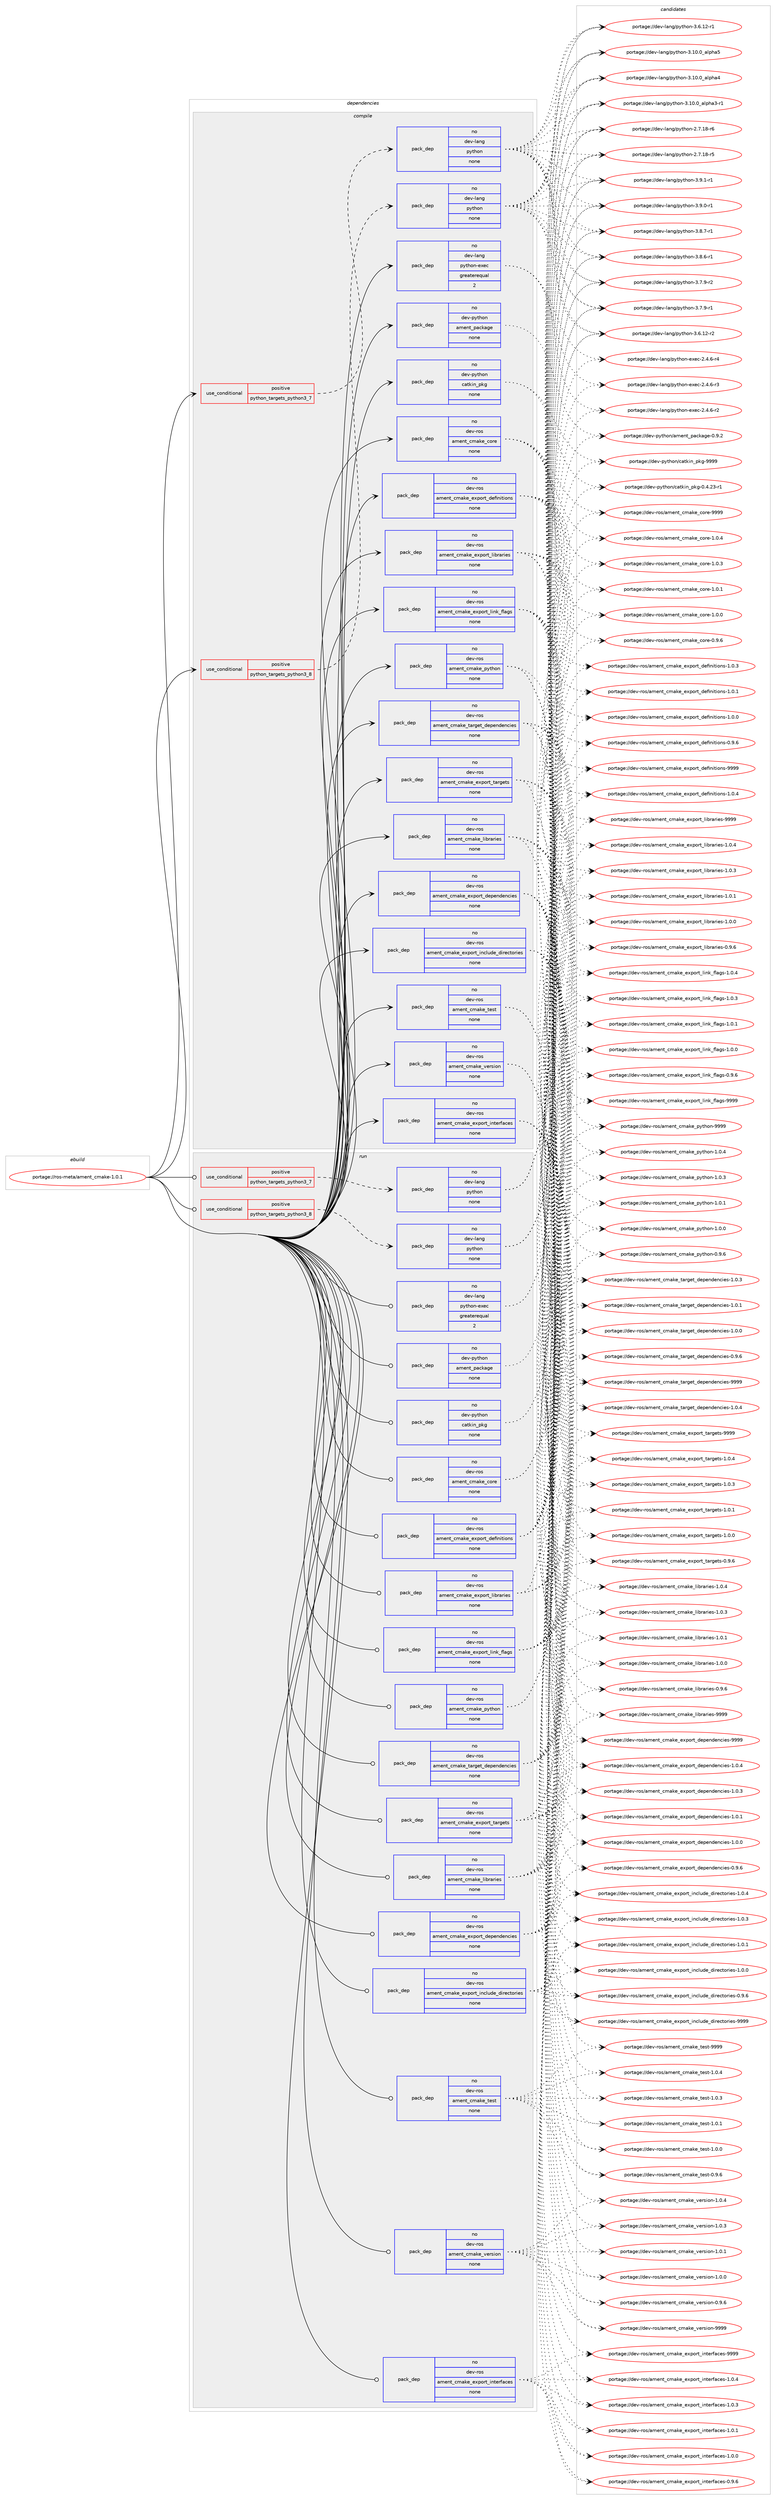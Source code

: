 digraph prolog {

# *************
# Graph options
# *************

newrank=true;
concentrate=true;
compound=true;
graph [rankdir=LR,fontname=Helvetica,fontsize=10,ranksep=1.5];#, ranksep=2.5, nodesep=0.2];
edge  [arrowhead=vee];
node  [fontname=Helvetica,fontsize=10];

# **********
# The ebuild
# **********

subgraph cluster_leftcol {
color=gray;
rank=same;
label=<<i>ebuild</i>>;
id [label="portage://ros-meta/ament_cmake-1.0.1", color=red, width=4, href="../ros-meta/ament_cmake-1.0.1.svg"];
}

# ****************
# The dependencies
# ****************

subgraph cluster_midcol {
color=gray;
label=<<i>dependencies</i>>;
subgraph cluster_compile {
fillcolor="#eeeeee";
style=filled;
label=<<i>compile</i>>;
subgraph cond4654 {
dependency14944 [label=<<TABLE BORDER="0" CELLBORDER="1" CELLSPACING="0" CELLPADDING="4"><TR><TD ROWSPAN="3" CELLPADDING="10">use_conditional</TD></TR><TR><TD>positive</TD></TR><TR><TD>python_targets_python3_7</TD></TR></TABLE>>, shape=none, color=red];
subgraph pack10162 {
dependency14945 [label=<<TABLE BORDER="0" CELLBORDER="1" CELLSPACING="0" CELLPADDING="4" WIDTH="220"><TR><TD ROWSPAN="6" CELLPADDING="30">pack_dep</TD></TR><TR><TD WIDTH="110">no</TD></TR><TR><TD>dev-lang</TD></TR><TR><TD>python</TD></TR><TR><TD>none</TD></TR><TR><TD></TD></TR></TABLE>>, shape=none, color=blue];
}
dependency14944:e -> dependency14945:w [weight=20,style="dashed",arrowhead="vee"];
}
id:e -> dependency14944:w [weight=20,style="solid",arrowhead="vee"];
subgraph cond4655 {
dependency14946 [label=<<TABLE BORDER="0" CELLBORDER="1" CELLSPACING="0" CELLPADDING="4"><TR><TD ROWSPAN="3" CELLPADDING="10">use_conditional</TD></TR><TR><TD>positive</TD></TR><TR><TD>python_targets_python3_8</TD></TR></TABLE>>, shape=none, color=red];
subgraph pack10163 {
dependency14947 [label=<<TABLE BORDER="0" CELLBORDER="1" CELLSPACING="0" CELLPADDING="4" WIDTH="220"><TR><TD ROWSPAN="6" CELLPADDING="30">pack_dep</TD></TR><TR><TD WIDTH="110">no</TD></TR><TR><TD>dev-lang</TD></TR><TR><TD>python</TD></TR><TR><TD>none</TD></TR><TR><TD></TD></TR></TABLE>>, shape=none, color=blue];
}
dependency14946:e -> dependency14947:w [weight=20,style="dashed",arrowhead="vee"];
}
id:e -> dependency14946:w [weight=20,style="solid",arrowhead="vee"];
subgraph pack10164 {
dependency14948 [label=<<TABLE BORDER="0" CELLBORDER="1" CELLSPACING="0" CELLPADDING="4" WIDTH="220"><TR><TD ROWSPAN="6" CELLPADDING="30">pack_dep</TD></TR><TR><TD WIDTH="110">no</TD></TR><TR><TD>dev-lang</TD></TR><TR><TD>python-exec</TD></TR><TR><TD>greaterequal</TD></TR><TR><TD>2</TD></TR></TABLE>>, shape=none, color=blue];
}
id:e -> dependency14948:w [weight=20,style="solid",arrowhead="vee"];
subgraph pack10165 {
dependency14949 [label=<<TABLE BORDER="0" CELLBORDER="1" CELLSPACING="0" CELLPADDING="4" WIDTH="220"><TR><TD ROWSPAN="6" CELLPADDING="30">pack_dep</TD></TR><TR><TD WIDTH="110">no</TD></TR><TR><TD>dev-python</TD></TR><TR><TD>ament_package</TD></TR><TR><TD>none</TD></TR><TR><TD></TD></TR></TABLE>>, shape=none, color=blue];
}
id:e -> dependency14949:w [weight=20,style="solid",arrowhead="vee"];
subgraph pack10166 {
dependency14950 [label=<<TABLE BORDER="0" CELLBORDER="1" CELLSPACING="0" CELLPADDING="4" WIDTH="220"><TR><TD ROWSPAN="6" CELLPADDING="30">pack_dep</TD></TR><TR><TD WIDTH="110">no</TD></TR><TR><TD>dev-python</TD></TR><TR><TD>catkin_pkg</TD></TR><TR><TD>none</TD></TR><TR><TD></TD></TR></TABLE>>, shape=none, color=blue];
}
id:e -> dependency14950:w [weight=20,style="solid",arrowhead="vee"];
subgraph pack10167 {
dependency14951 [label=<<TABLE BORDER="0" CELLBORDER="1" CELLSPACING="0" CELLPADDING="4" WIDTH="220"><TR><TD ROWSPAN="6" CELLPADDING="30">pack_dep</TD></TR><TR><TD WIDTH="110">no</TD></TR><TR><TD>dev-ros</TD></TR><TR><TD>ament_cmake_core</TD></TR><TR><TD>none</TD></TR><TR><TD></TD></TR></TABLE>>, shape=none, color=blue];
}
id:e -> dependency14951:w [weight=20,style="solid",arrowhead="vee"];
subgraph pack10168 {
dependency14952 [label=<<TABLE BORDER="0" CELLBORDER="1" CELLSPACING="0" CELLPADDING="4" WIDTH="220"><TR><TD ROWSPAN="6" CELLPADDING="30">pack_dep</TD></TR><TR><TD WIDTH="110">no</TD></TR><TR><TD>dev-ros</TD></TR><TR><TD>ament_cmake_export_definitions</TD></TR><TR><TD>none</TD></TR><TR><TD></TD></TR></TABLE>>, shape=none, color=blue];
}
id:e -> dependency14952:w [weight=20,style="solid",arrowhead="vee"];
subgraph pack10169 {
dependency14953 [label=<<TABLE BORDER="0" CELLBORDER="1" CELLSPACING="0" CELLPADDING="4" WIDTH="220"><TR><TD ROWSPAN="6" CELLPADDING="30">pack_dep</TD></TR><TR><TD WIDTH="110">no</TD></TR><TR><TD>dev-ros</TD></TR><TR><TD>ament_cmake_export_dependencies</TD></TR><TR><TD>none</TD></TR><TR><TD></TD></TR></TABLE>>, shape=none, color=blue];
}
id:e -> dependency14953:w [weight=20,style="solid",arrowhead="vee"];
subgraph pack10170 {
dependency14954 [label=<<TABLE BORDER="0" CELLBORDER="1" CELLSPACING="0" CELLPADDING="4" WIDTH="220"><TR><TD ROWSPAN="6" CELLPADDING="30">pack_dep</TD></TR><TR><TD WIDTH="110">no</TD></TR><TR><TD>dev-ros</TD></TR><TR><TD>ament_cmake_export_include_directories</TD></TR><TR><TD>none</TD></TR><TR><TD></TD></TR></TABLE>>, shape=none, color=blue];
}
id:e -> dependency14954:w [weight=20,style="solid",arrowhead="vee"];
subgraph pack10171 {
dependency14955 [label=<<TABLE BORDER="0" CELLBORDER="1" CELLSPACING="0" CELLPADDING="4" WIDTH="220"><TR><TD ROWSPAN="6" CELLPADDING="30">pack_dep</TD></TR><TR><TD WIDTH="110">no</TD></TR><TR><TD>dev-ros</TD></TR><TR><TD>ament_cmake_export_interfaces</TD></TR><TR><TD>none</TD></TR><TR><TD></TD></TR></TABLE>>, shape=none, color=blue];
}
id:e -> dependency14955:w [weight=20,style="solid",arrowhead="vee"];
subgraph pack10172 {
dependency14956 [label=<<TABLE BORDER="0" CELLBORDER="1" CELLSPACING="0" CELLPADDING="4" WIDTH="220"><TR><TD ROWSPAN="6" CELLPADDING="30">pack_dep</TD></TR><TR><TD WIDTH="110">no</TD></TR><TR><TD>dev-ros</TD></TR><TR><TD>ament_cmake_export_libraries</TD></TR><TR><TD>none</TD></TR><TR><TD></TD></TR></TABLE>>, shape=none, color=blue];
}
id:e -> dependency14956:w [weight=20,style="solid",arrowhead="vee"];
subgraph pack10173 {
dependency14957 [label=<<TABLE BORDER="0" CELLBORDER="1" CELLSPACING="0" CELLPADDING="4" WIDTH="220"><TR><TD ROWSPAN="6" CELLPADDING="30">pack_dep</TD></TR><TR><TD WIDTH="110">no</TD></TR><TR><TD>dev-ros</TD></TR><TR><TD>ament_cmake_export_link_flags</TD></TR><TR><TD>none</TD></TR><TR><TD></TD></TR></TABLE>>, shape=none, color=blue];
}
id:e -> dependency14957:w [weight=20,style="solid",arrowhead="vee"];
subgraph pack10174 {
dependency14958 [label=<<TABLE BORDER="0" CELLBORDER="1" CELLSPACING="0" CELLPADDING="4" WIDTH="220"><TR><TD ROWSPAN="6" CELLPADDING="30">pack_dep</TD></TR><TR><TD WIDTH="110">no</TD></TR><TR><TD>dev-ros</TD></TR><TR><TD>ament_cmake_export_targets</TD></TR><TR><TD>none</TD></TR><TR><TD></TD></TR></TABLE>>, shape=none, color=blue];
}
id:e -> dependency14958:w [weight=20,style="solid",arrowhead="vee"];
subgraph pack10175 {
dependency14959 [label=<<TABLE BORDER="0" CELLBORDER="1" CELLSPACING="0" CELLPADDING="4" WIDTH="220"><TR><TD ROWSPAN="6" CELLPADDING="30">pack_dep</TD></TR><TR><TD WIDTH="110">no</TD></TR><TR><TD>dev-ros</TD></TR><TR><TD>ament_cmake_libraries</TD></TR><TR><TD>none</TD></TR><TR><TD></TD></TR></TABLE>>, shape=none, color=blue];
}
id:e -> dependency14959:w [weight=20,style="solid",arrowhead="vee"];
subgraph pack10176 {
dependency14960 [label=<<TABLE BORDER="0" CELLBORDER="1" CELLSPACING="0" CELLPADDING="4" WIDTH="220"><TR><TD ROWSPAN="6" CELLPADDING="30">pack_dep</TD></TR><TR><TD WIDTH="110">no</TD></TR><TR><TD>dev-ros</TD></TR><TR><TD>ament_cmake_python</TD></TR><TR><TD>none</TD></TR><TR><TD></TD></TR></TABLE>>, shape=none, color=blue];
}
id:e -> dependency14960:w [weight=20,style="solid",arrowhead="vee"];
subgraph pack10177 {
dependency14961 [label=<<TABLE BORDER="0" CELLBORDER="1" CELLSPACING="0" CELLPADDING="4" WIDTH="220"><TR><TD ROWSPAN="6" CELLPADDING="30">pack_dep</TD></TR><TR><TD WIDTH="110">no</TD></TR><TR><TD>dev-ros</TD></TR><TR><TD>ament_cmake_target_dependencies</TD></TR><TR><TD>none</TD></TR><TR><TD></TD></TR></TABLE>>, shape=none, color=blue];
}
id:e -> dependency14961:w [weight=20,style="solid",arrowhead="vee"];
subgraph pack10178 {
dependency14962 [label=<<TABLE BORDER="0" CELLBORDER="1" CELLSPACING="0" CELLPADDING="4" WIDTH="220"><TR><TD ROWSPAN="6" CELLPADDING="30">pack_dep</TD></TR><TR><TD WIDTH="110">no</TD></TR><TR><TD>dev-ros</TD></TR><TR><TD>ament_cmake_test</TD></TR><TR><TD>none</TD></TR><TR><TD></TD></TR></TABLE>>, shape=none, color=blue];
}
id:e -> dependency14962:w [weight=20,style="solid",arrowhead="vee"];
subgraph pack10179 {
dependency14963 [label=<<TABLE BORDER="0" CELLBORDER="1" CELLSPACING="0" CELLPADDING="4" WIDTH="220"><TR><TD ROWSPAN="6" CELLPADDING="30">pack_dep</TD></TR><TR><TD WIDTH="110">no</TD></TR><TR><TD>dev-ros</TD></TR><TR><TD>ament_cmake_version</TD></TR><TR><TD>none</TD></TR><TR><TD></TD></TR></TABLE>>, shape=none, color=blue];
}
id:e -> dependency14963:w [weight=20,style="solid",arrowhead="vee"];
}
subgraph cluster_compileandrun {
fillcolor="#eeeeee";
style=filled;
label=<<i>compile and run</i>>;
}
subgraph cluster_run {
fillcolor="#eeeeee";
style=filled;
label=<<i>run</i>>;
subgraph cond4656 {
dependency14964 [label=<<TABLE BORDER="0" CELLBORDER="1" CELLSPACING="0" CELLPADDING="4"><TR><TD ROWSPAN="3" CELLPADDING="10">use_conditional</TD></TR><TR><TD>positive</TD></TR><TR><TD>python_targets_python3_7</TD></TR></TABLE>>, shape=none, color=red];
subgraph pack10180 {
dependency14965 [label=<<TABLE BORDER="0" CELLBORDER="1" CELLSPACING="0" CELLPADDING="4" WIDTH="220"><TR><TD ROWSPAN="6" CELLPADDING="30">pack_dep</TD></TR><TR><TD WIDTH="110">no</TD></TR><TR><TD>dev-lang</TD></TR><TR><TD>python</TD></TR><TR><TD>none</TD></TR><TR><TD></TD></TR></TABLE>>, shape=none, color=blue];
}
dependency14964:e -> dependency14965:w [weight=20,style="dashed",arrowhead="vee"];
}
id:e -> dependency14964:w [weight=20,style="solid",arrowhead="odot"];
subgraph cond4657 {
dependency14966 [label=<<TABLE BORDER="0" CELLBORDER="1" CELLSPACING="0" CELLPADDING="4"><TR><TD ROWSPAN="3" CELLPADDING="10">use_conditional</TD></TR><TR><TD>positive</TD></TR><TR><TD>python_targets_python3_8</TD></TR></TABLE>>, shape=none, color=red];
subgraph pack10181 {
dependency14967 [label=<<TABLE BORDER="0" CELLBORDER="1" CELLSPACING="0" CELLPADDING="4" WIDTH="220"><TR><TD ROWSPAN="6" CELLPADDING="30">pack_dep</TD></TR><TR><TD WIDTH="110">no</TD></TR><TR><TD>dev-lang</TD></TR><TR><TD>python</TD></TR><TR><TD>none</TD></TR><TR><TD></TD></TR></TABLE>>, shape=none, color=blue];
}
dependency14966:e -> dependency14967:w [weight=20,style="dashed",arrowhead="vee"];
}
id:e -> dependency14966:w [weight=20,style="solid",arrowhead="odot"];
subgraph pack10182 {
dependency14968 [label=<<TABLE BORDER="0" CELLBORDER="1" CELLSPACING="0" CELLPADDING="4" WIDTH="220"><TR><TD ROWSPAN="6" CELLPADDING="30">pack_dep</TD></TR><TR><TD WIDTH="110">no</TD></TR><TR><TD>dev-lang</TD></TR><TR><TD>python-exec</TD></TR><TR><TD>greaterequal</TD></TR><TR><TD>2</TD></TR></TABLE>>, shape=none, color=blue];
}
id:e -> dependency14968:w [weight=20,style="solid",arrowhead="odot"];
subgraph pack10183 {
dependency14969 [label=<<TABLE BORDER="0" CELLBORDER="1" CELLSPACING="0" CELLPADDING="4" WIDTH="220"><TR><TD ROWSPAN="6" CELLPADDING="30">pack_dep</TD></TR><TR><TD WIDTH="110">no</TD></TR><TR><TD>dev-python</TD></TR><TR><TD>ament_package</TD></TR><TR><TD>none</TD></TR><TR><TD></TD></TR></TABLE>>, shape=none, color=blue];
}
id:e -> dependency14969:w [weight=20,style="solid",arrowhead="odot"];
subgraph pack10184 {
dependency14970 [label=<<TABLE BORDER="0" CELLBORDER="1" CELLSPACING="0" CELLPADDING="4" WIDTH="220"><TR><TD ROWSPAN="6" CELLPADDING="30">pack_dep</TD></TR><TR><TD WIDTH="110">no</TD></TR><TR><TD>dev-python</TD></TR><TR><TD>catkin_pkg</TD></TR><TR><TD>none</TD></TR><TR><TD></TD></TR></TABLE>>, shape=none, color=blue];
}
id:e -> dependency14970:w [weight=20,style="solid",arrowhead="odot"];
subgraph pack10185 {
dependency14971 [label=<<TABLE BORDER="0" CELLBORDER="1" CELLSPACING="0" CELLPADDING="4" WIDTH="220"><TR><TD ROWSPAN="6" CELLPADDING="30">pack_dep</TD></TR><TR><TD WIDTH="110">no</TD></TR><TR><TD>dev-ros</TD></TR><TR><TD>ament_cmake_core</TD></TR><TR><TD>none</TD></TR><TR><TD></TD></TR></TABLE>>, shape=none, color=blue];
}
id:e -> dependency14971:w [weight=20,style="solid",arrowhead="odot"];
subgraph pack10186 {
dependency14972 [label=<<TABLE BORDER="0" CELLBORDER="1" CELLSPACING="0" CELLPADDING="4" WIDTH="220"><TR><TD ROWSPAN="6" CELLPADDING="30">pack_dep</TD></TR><TR><TD WIDTH="110">no</TD></TR><TR><TD>dev-ros</TD></TR><TR><TD>ament_cmake_export_definitions</TD></TR><TR><TD>none</TD></TR><TR><TD></TD></TR></TABLE>>, shape=none, color=blue];
}
id:e -> dependency14972:w [weight=20,style="solid",arrowhead="odot"];
subgraph pack10187 {
dependency14973 [label=<<TABLE BORDER="0" CELLBORDER="1" CELLSPACING="0" CELLPADDING="4" WIDTH="220"><TR><TD ROWSPAN="6" CELLPADDING="30">pack_dep</TD></TR><TR><TD WIDTH="110">no</TD></TR><TR><TD>dev-ros</TD></TR><TR><TD>ament_cmake_export_dependencies</TD></TR><TR><TD>none</TD></TR><TR><TD></TD></TR></TABLE>>, shape=none, color=blue];
}
id:e -> dependency14973:w [weight=20,style="solid",arrowhead="odot"];
subgraph pack10188 {
dependency14974 [label=<<TABLE BORDER="0" CELLBORDER="1" CELLSPACING="0" CELLPADDING="4" WIDTH="220"><TR><TD ROWSPAN="6" CELLPADDING="30">pack_dep</TD></TR><TR><TD WIDTH="110">no</TD></TR><TR><TD>dev-ros</TD></TR><TR><TD>ament_cmake_export_include_directories</TD></TR><TR><TD>none</TD></TR><TR><TD></TD></TR></TABLE>>, shape=none, color=blue];
}
id:e -> dependency14974:w [weight=20,style="solid",arrowhead="odot"];
subgraph pack10189 {
dependency14975 [label=<<TABLE BORDER="0" CELLBORDER="1" CELLSPACING="0" CELLPADDING="4" WIDTH="220"><TR><TD ROWSPAN="6" CELLPADDING="30">pack_dep</TD></TR><TR><TD WIDTH="110">no</TD></TR><TR><TD>dev-ros</TD></TR><TR><TD>ament_cmake_export_interfaces</TD></TR><TR><TD>none</TD></TR><TR><TD></TD></TR></TABLE>>, shape=none, color=blue];
}
id:e -> dependency14975:w [weight=20,style="solid",arrowhead="odot"];
subgraph pack10190 {
dependency14976 [label=<<TABLE BORDER="0" CELLBORDER="1" CELLSPACING="0" CELLPADDING="4" WIDTH="220"><TR><TD ROWSPAN="6" CELLPADDING="30">pack_dep</TD></TR><TR><TD WIDTH="110">no</TD></TR><TR><TD>dev-ros</TD></TR><TR><TD>ament_cmake_export_libraries</TD></TR><TR><TD>none</TD></TR><TR><TD></TD></TR></TABLE>>, shape=none, color=blue];
}
id:e -> dependency14976:w [weight=20,style="solid",arrowhead="odot"];
subgraph pack10191 {
dependency14977 [label=<<TABLE BORDER="0" CELLBORDER="1" CELLSPACING="0" CELLPADDING="4" WIDTH="220"><TR><TD ROWSPAN="6" CELLPADDING="30">pack_dep</TD></TR><TR><TD WIDTH="110">no</TD></TR><TR><TD>dev-ros</TD></TR><TR><TD>ament_cmake_export_link_flags</TD></TR><TR><TD>none</TD></TR><TR><TD></TD></TR></TABLE>>, shape=none, color=blue];
}
id:e -> dependency14977:w [weight=20,style="solid",arrowhead="odot"];
subgraph pack10192 {
dependency14978 [label=<<TABLE BORDER="0" CELLBORDER="1" CELLSPACING="0" CELLPADDING="4" WIDTH="220"><TR><TD ROWSPAN="6" CELLPADDING="30">pack_dep</TD></TR><TR><TD WIDTH="110">no</TD></TR><TR><TD>dev-ros</TD></TR><TR><TD>ament_cmake_export_targets</TD></TR><TR><TD>none</TD></TR><TR><TD></TD></TR></TABLE>>, shape=none, color=blue];
}
id:e -> dependency14978:w [weight=20,style="solid",arrowhead="odot"];
subgraph pack10193 {
dependency14979 [label=<<TABLE BORDER="0" CELLBORDER="1" CELLSPACING="0" CELLPADDING="4" WIDTH="220"><TR><TD ROWSPAN="6" CELLPADDING="30">pack_dep</TD></TR><TR><TD WIDTH="110">no</TD></TR><TR><TD>dev-ros</TD></TR><TR><TD>ament_cmake_libraries</TD></TR><TR><TD>none</TD></TR><TR><TD></TD></TR></TABLE>>, shape=none, color=blue];
}
id:e -> dependency14979:w [weight=20,style="solid",arrowhead="odot"];
subgraph pack10194 {
dependency14980 [label=<<TABLE BORDER="0" CELLBORDER="1" CELLSPACING="0" CELLPADDING="4" WIDTH="220"><TR><TD ROWSPAN="6" CELLPADDING="30">pack_dep</TD></TR><TR><TD WIDTH="110">no</TD></TR><TR><TD>dev-ros</TD></TR><TR><TD>ament_cmake_python</TD></TR><TR><TD>none</TD></TR><TR><TD></TD></TR></TABLE>>, shape=none, color=blue];
}
id:e -> dependency14980:w [weight=20,style="solid",arrowhead="odot"];
subgraph pack10195 {
dependency14981 [label=<<TABLE BORDER="0" CELLBORDER="1" CELLSPACING="0" CELLPADDING="4" WIDTH="220"><TR><TD ROWSPAN="6" CELLPADDING="30">pack_dep</TD></TR><TR><TD WIDTH="110">no</TD></TR><TR><TD>dev-ros</TD></TR><TR><TD>ament_cmake_target_dependencies</TD></TR><TR><TD>none</TD></TR><TR><TD></TD></TR></TABLE>>, shape=none, color=blue];
}
id:e -> dependency14981:w [weight=20,style="solid",arrowhead="odot"];
subgraph pack10196 {
dependency14982 [label=<<TABLE BORDER="0" CELLBORDER="1" CELLSPACING="0" CELLPADDING="4" WIDTH="220"><TR><TD ROWSPAN="6" CELLPADDING="30">pack_dep</TD></TR><TR><TD WIDTH="110">no</TD></TR><TR><TD>dev-ros</TD></TR><TR><TD>ament_cmake_test</TD></TR><TR><TD>none</TD></TR><TR><TD></TD></TR></TABLE>>, shape=none, color=blue];
}
id:e -> dependency14982:w [weight=20,style="solid",arrowhead="odot"];
subgraph pack10197 {
dependency14983 [label=<<TABLE BORDER="0" CELLBORDER="1" CELLSPACING="0" CELLPADDING="4" WIDTH="220"><TR><TD ROWSPAN="6" CELLPADDING="30">pack_dep</TD></TR><TR><TD WIDTH="110">no</TD></TR><TR><TD>dev-ros</TD></TR><TR><TD>ament_cmake_version</TD></TR><TR><TD>none</TD></TR><TR><TD></TD></TR></TABLE>>, shape=none, color=blue];
}
id:e -> dependency14983:w [weight=20,style="solid",arrowhead="odot"];
}
}

# **************
# The candidates
# **************

subgraph cluster_choices {
rank=same;
color=gray;
label=<<i>candidates</i>>;

subgraph choice10162 {
color=black;
nodesep=1;
choice1001011184510897110103471121211161041111104551465746494511449 [label="portage://dev-lang/python-3.9.1-r1", color=red, width=4,href="../dev-lang/python-3.9.1-r1.svg"];
choice1001011184510897110103471121211161041111104551465746484511449 [label="portage://dev-lang/python-3.9.0-r1", color=red, width=4,href="../dev-lang/python-3.9.0-r1.svg"];
choice1001011184510897110103471121211161041111104551465646554511449 [label="portage://dev-lang/python-3.8.7-r1", color=red, width=4,href="../dev-lang/python-3.8.7-r1.svg"];
choice1001011184510897110103471121211161041111104551465646544511449 [label="portage://dev-lang/python-3.8.6-r1", color=red, width=4,href="../dev-lang/python-3.8.6-r1.svg"];
choice1001011184510897110103471121211161041111104551465546574511450 [label="portage://dev-lang/python-3.7.9-r2", color=red, width=4,href="../dev-lang/python-3.7.9-r2.svg"];
choice1001011184510897110103471121211161041111104551465546574511449 [label="portage://dev-lang/python-3.7.9-r1", color=red, width=4,href="../dev-lang/python-3.7.9-r1.svg"];
choice100101118451089711010347112121116104111110455146544649504511450 [label="portage://dev-lang/python-3.6.12-r2", color=red, width=4,href="../dev-lang/python-3.6.12-r2.svg"];
choice100101118451089711010347112121116104111110455146544649504511449 [label="portage://dev-lang/python-3.6.12-r1", color=red, width=4,href="../dev-lang/python-3.6.12-r1.svg"];
choice1001011184510897110103471121211161041111104551464948464895971081121049753 [label="portage://dev-lang/python-3.10.0_alpha5", color=red, width=4,href="../dev-lang/python-3.10.0_alpha5.svg"];
choice1001011184510897110103471121211161041111104551464948464895971081121049752 [label="portage://dev-lang/python-3.10.0_alpha4", color=red, width=4,href="../dev-lang/python-3.10.0_alpha4.svg"];
choice10010111845108971101034711212111610411111045514649484648959710811210497514511449 [label="portage://dev-lang/python-3.10.0_alpha3-r1", color=red, width=4,href="../dev-lang/python-3.10.0_alpha3-r1.svg"];
choice100101118451089711010347112121116104111110455046554649564511454 [label="portage://dev-lang/python-2.7.18-r6", color=red, width=4,href="../dev-lang/python-2.7.18-r6.svg"];
choice100101118451089711010347112121116104111110455046554649564511453 [label="portage://dev-lang/python-2.7.18-r5", color=red, width=4,href="../dev-lang/python-2.7.18-r5.svg"];
dependency14945:e -> choice1001011184510897110103471121211161041111104551465746494511449:w [style=dotted,weight="100"];
dependency14945:e -> choice1001011184510897110103471121211161041111104551465746484511449:w [style=dotted,weight="100"];
dependency14945:e -> choice1001011184510897110103471121211161041111104551465646554511449:w [style=dotted,weight="100"];
dependency14945:e -> choice1001011184510897110103471121211161041111104551465646544511449:w [style=dotted,weight="100"];
dependency14945:e -> choice1001011184510897110103471121211161041111104551465546574511450:w [style=dotted,weight="100"];
dependency14945:e -> choice1001011184510897110103471121211161041111104551465546574511449:w [style=dotted,weight="100"];
dependency14945:e -> choice100101118451089711010347112121116104111110455146544649504511450:w [style=dotted,weight="100"];
dependency14945:e -> choice100101118451089711010347112121116104111110455146544649504511449:w [style=dotted,weight="100"];
dependency14945:e -> choice1001011184510897110103471121211161041111104551464948464895971081121049753:w [style=dotted,weight="100"];
dependency14945:e -> choice1001011184510897110103471121211161041111104551464948464895971081121049752:w [style=dotted,weight="100"];
dependency14945:e -> choice10010111845108971101034711212111610411111045514649484648959710811210497514511449:w [style=dotted,weight="100"];
dependency14945:e -> choice100101118451089711010347112121116104111110455046554649564511454:w [style=dotted,weight="100"];
dependency14945:e -> choice100101118451089711010347112121116104111110455046554649564511453:w [style=dotted,weight="100"];
}
subgraph choice10163 {
color=black;
nodesep=1;
choice1001011184510897110103471121211161041111104551465746494511449 [label="portage://dev-lang/python-3.9.1-r1", color=red, width=4,href="../dev-lang/python-3.9.1-r1.svg"];
choice1001011184510897110103471121211161041111104551465746484511449 [label="portage://dev-lang/python-3.9.0-r1", color=red, width=4,href="../dev-lang/python-3.9.0-r1.svg"];
choice1001011184510897110103471121211161041111104551465646554511449 [label="portage://dev-lang/python-3.8.7-r1", color=red, width=4,href="../dev-lang/python-3.8.7-r1.svg"];
choice1001011184510897110103471121211161041111104551465646544511449 [label="portage://dev-lang/python-3.8.6-r1", color=red, width=4,href="../dev-lang/python-3.8.6-r1.svg"];
choice1001011184510897110103471121211161041111104551465546574511450 [label="portage://dev-lang/python-3.7.9-r2", color=red, width=4,href="../dev-lang/python-3.7.9-r2.svg"];
choice1001011184510897110103471121211161041111104551465546574511449 [label="portage://dev-lang/python-3.7.9-r1", color=red, width=4,href="../dev-lang/python-3.7.9-r1.svg"];
choice100101118451089711010347112121116104111110455146544649504511450 [label="portage://dev-lang/python-3.6.12-r2", color=red, width=4,href="../dev-lang/python-3.6.12-r2.svg"];
choice100101118451089711010347112121116104111110455146544649504511449 [label="portage://dev-lang/python-3.6.12-r1", color=red, width=4,href="../dev-lang/python-3.6.12-r1.svg"];
choice1001011184510897110103471121211161041111104551464948464895971081121049753 [label="portage://dev-lang/python-3.10.0_alpha5", color=red, width=4,href="../dev-lang/python-3.10.0_alpha5.svg"];
choice1001011184510897110103471121211161041111104551464948464895971081121049752 [label="portage://dev-lang/python-3.10.0_alpha4", color=red, width=4,href="../dev-lang/python-3.10.0_alpha4.svg"];
choice10010111845108971101034711212111610411111045514649484648959710811210497514511449 [label="portage://dev-lang/python-3.10.0_alpha3-r1", color=red, width=4,href="../dev-lang/python-3.10.0_alpha3-r1.svg"];
choice100101118451089711010347112121116104111110455046554649564511454 [label="portage://dev-lang/python-2.7.18-r6", color=red, width=4,href="../dev-lang/python-2.7.18-r6.svg"];
choice100101118451089711010347112121116104111110455046554649564511453 [label="portage://dev-lang/python-2.7.18-r5", color=red, width=4,href="../dev-lang/python-2.7.18-r5.svg"];
dependency14947:e -> choice1001011184510897110103471121211161041111104551465746494511449:w [style=dotted,weight="100"];
dependency14947:e -> choice1001011184510897110103471121211161041111104551465746484511449:w [style=dotted,weight="100"];
dependency14947:e -> choice1001011184510897110103471121211161041111104551465646554511449:w [style=dotted,weight="100"];
dependency14947:e -> choice1001011184510897110103471121211161041111104551465646544511449:w [style=dotted,weight="100"];
dependency14947:e -> choice1001011184510897110103471121211161041111104551465546574511450:w [style=dotted,weight="100"];
dependency14947:e -> choice1001011184510897110103471121211161041111104551465546574511449:w [style=dotted,weight="100"];
dependency14947:e -> choice100101118451089711010347112121116104111110455146544649504511450:w [style=dotted,weight="100"];
dependency14947:e -> choice100101118451089711010347112121116104111110455146544649504511449:w [style=dotted,weight="100"];
dependency14947:e -> choice1001011184510897110103471121211161041111104551464948464895971081121049753:w [style=dotted,weight="100"];
dependency14947:e -> choice1001011184510897110103471121211161041111104551464948464895971081121049752:w [style=dotted,weight="100"];
dependency14947:e -> choice10010111845108971101034711212111610411111045514649484648959710811210497514511449:w [style=dotted,weight="100"];
dependency14947:e -> choice100101118451089711010347112121116104111110455046554649564511454:w [style=dotted,weight="100"];
dependency14947:e -> choice100101118451089711010347112121116104111110455046554649564511453:w [style=dotted,weight="100"];
}
subgraph choice10164 {
color=black;
nodesep=1;
choice10010111845108971101034711212111610411111045101120101994550465246544511452 [label="portage://dev-lang/python-exec-2.4.6-r4", color=red, width=4,href="../dev-lang/python-exec-2.4.6-r4.svg"];
choice10010111845108971101034711212111610411111045101120101994550465246544511451 [label="portage://dev-lang/python-exec-2.4.6-r3", color=red, width=4,href="../dev-lang/python-exec-2.4.6-r3.svg"];
choice10010111845108971101034711212111610411111045101120101994550465246544511450 [label="portage://dev-lang/python-exec-2.4.6-r2", color=red, width=4,href="../dev-lang/python-exec-2.4.6-r2.svg"];
dependency14948:e -> choice10010111845108971101034711212111610411111045101120101994550465246544511452:w [style=dotted,weight="100"];
dependency14948:e -> choice10010111845108971101034711212111610411111045101120101994550465246544511451:w [style=dotted,weight="100"];
dependency14948:e -> choice10010111845108971101034711212111610411111045101120101994550465246544511450:w [style=dotted,weight="100"];
}
subgraph choice10165 {
color=black;
nodesep=1;
choice10010111845112121116104111110479710910111011695112979910797103101454846574650 [label="portage://dev-python/ament_package-0.9.2", color=red, width=4,href="../dev-python/ament_package-0.9.2.svg"];
dependency14949:e -> choice10010111845112121116104111110479710910111011695112979910797103101454846574650:w [style=dotted,weight="100"];
}
subgraph choice10166 {
color=black;
nodesep=1;
choice10010111845112121116104111110479997116107105110951121071034557575757 [label="portage://dev-python/catkin_pkg-9999", color=red, width=4,href="../dev-python/catkin_pkg-9999.svg"];
choice1001011184511212111610411111047999711610710511095112107103454846524650514511449 [label="portage://dev-python/catkin_pkg-0.4.23-r1", color=red, width=4,href="../dev-python/catkin_pkg-0.4.23-r1.svg"];
dependency14950:e -> choice10010111845112121116104111110479997116107105110951121071034557575757:w [style=dotted,weight="100"];
dependency14950:e -> choice1001011184511212111610411111047999711610710511095112107103454846524650514511449:w [style=dotted,weight="100"];
}
subgraph choice10167 {
color=black;
nodesep=1;
choice10010111845114111115479710910111011695991099710710195991111141014557575757 [label="portage://dev-ros/ament_cmake_core-9999", color=red, width=4,href="../dev-ros/ament_cmake_core-9999.svg"];
choice1001011184511411111547971091011101169599109971071019599111114101454946484652 [label="portage://dev-ros/ament_cmake_core-1.0.4", color=red, width=4,href="../dev-ros/ament_cmake_core-1.0.4.svg"];
choice1001011184511411111547971091011101169599109971071019599111114101454946484651 [label="portage://dev-ros/ament_cmake_core-1.0.3", color=red, width=4,href="../dev-ros/ament_cmake_core-1.0.3.svg"];
choice1001011184511411111547971091011101169599109971071019599111114101454946484649 [label="portage://dev-ros/ament_cmake_core-1.0.1", color=red, width=4,href="../dev-ros/ament_cmake_core-1.0.1.svg"];
choice1001011184511411111547971091011101169599109971071019599111114101454946484648 [label="portage://dev-ros/ament_cmake_core-1.0.0", color=red, width=4,href="../dev-ros/ament_cmake_core-1.0.0.svg"];
choice1001011184511411111547971091011101169599109971071019599111114101454846574654 [label="portage://dev-ros/ament_cmake_core-0.9.6", color=red, width=4,href="../dev-ros/ament_cmake_core-0.9.6.svg"];
dependency14951:e -> choice10010111845114111115479710910111011695991099710710195991111141014557575757:w [style=dotted,weight="100"];
dependency14951:e -> choice1001011184511411111547971091011101169599109971071019599111114101454946484652:w [style=dotted,weight="100"];
dependency14951:e -> choice1001011184511411111547971091011101169599109971071019599111114101454946484651:w [style=dotted,weight="100"];
dependency14951:e -> choice1001011184511411111547971091011101169599109971071019599111114101454946484649:w [style=dotted,weight="100"];
dependency14951:e -> choice1001011184511411111547971091011101169599109971071019599111114101454946484648:w [style=dotted,weight="100"];
dependency14951:e -> choice1001011184511411111547971091011101169599109971071019599111114101454846574654:w [style=dotted,weight="100"];
}
subgraph choice10168 {
color=black;
nodesep=1;
choice10010111845114111115479710910111011695991099710710195101120112111114116951001011021051101051161051111101154557575757 [label="portage://dev-ros/ament_cmake_export_definitions-9999", color=red, width=4,href="../dev-ros/ament_cmake_export_definitions-9999.svg"];
choice1001011184511411111547971091011101169599109971071019510112011211111411695100101102105110105116105111110115454946484652 [label="portage://dev-ros/ament_cmake_export_definitions-1.0.4", color=red, width=4,href="../dev-ros/ament_cmake_export_definitions-1.0.4.svg"];
choice1001011184511411111547971091011101169599109971071019510112011211111411695100101102105110105116105111110115454946484651 [label="portage://dev-ros/ament_cmake_export_definitions-1.0.3", color=red, width=4,href="../dev-ros/ament_cmake_export_definitions-1.0.3.svg"];
choice1001011184511411111547971091011101169599109971071019510112011211111411695100101102105110105116105111110115454946484649 [label="portage://dev-ros/ament_cmake_export_definitions-1.0.1", color=red, width=4,href="../dev-ros/ament_cmake_export_definitions-1.0.1.svg"];
choice1001011184511411111547971091011101169599109971071019510112011211111411695100101102105110105116105111110115454946484648 [label="portage://dev-ros/ament_cmake_export_definitions-1.0.0", color=red, width=4,href="../dev-ros/ament_cmake_export_definitions-1.0.0.svg"];
choice1001011184511411111547971091011101169599109971071019510112011211111411695100101102105110105116105111110115454846574654 [label="portage://dev-ros/ament_cmake_export_definitions-0.9.6", color=red, width=4,href="../dev-ros/ament_cmake_export_definitions-0.9.6.svg"];
dependency14952:e -> choice10010111845114111115479710910111011695991099710710195101120112111114116951001011021051101051161051111101154557575757:w [style=dotted,weight="100"];
dependency14952:e -> choice1001011184511411111547971091011101169599109971071019510112011211111411695100101102105110105116105111110115454946484652:w [style=dotted,weight="100"];
dependency14952:e -> choice1001011184511411111547971091011101169599109971071019510112011211111411695100101102105110105116105111110115454946484651:w [style=dotted,weight="100"];
dependency14952:e -> choice1001011184511411111547971091011101169599109971071019510112011211111411695100101102105110105116105111110115454946484649:w [style=dotted,weight="100"];
dependency14952:e -> choice1001011184511411111547971091011101169599109971071019510112011211111411695100101102105110105116105111110115454946484648:w [style=dotted,weight="100"];
dependency14952:e -> choice1001011184511411111547971091011101169599109971071019510112011211111411695100101102105110105116105111110115454846574654:w [style=dotted,weight="100"];
}
subgraph choice10169 {
color=black;
nodesep=1;
choice1001011184511411111547971091011101169599109971071019510112011211111411695100101112101110100101110991051011154557575757 [label="portage://dev-ros/ament_cmake_export_dependencies-9999", color=red, width=4,href="../dev-ros/ament_cmake_export_dependencies-9999.svg"];
choice100101118451141111154797109101110116959910997107101951011201121111141169510010111210111010010111099105101115454946484652 [label="portage://dev-ros/ament_cmake_export_dependencies-1.0.4", color=red, width=4,href="../dev-ros/ament_cmake_export_dependencies-1.0.4.svg"];
choice100101118451141111154797109101110116959910997107101951011201121111141169510010111210111010010111099105101115454946484651 [label="portage://dev-ros/ament_cmake_export_dependencies-1.0.3", color=red, width=4,href="../dev-ros/ament_cmake_export_dependencies-1.0.3.svg"];
choice100101118451141111154797109101110116959910997107101951011201121111141169510010111210111010010111099105101115454946484649 [label="portage://dev-ros/ament_cmake_export_dependencies-1.0.1", color=red, width=4,href="../dev-ros/ament_cmake_export_dependencies-1.0.1.svg"];
choice100101118451141111154797109101110116959910997107101951011201121111141169510010111210111010010111099105101115454946484648 [label="portage://dev-ros/ament_cmake_export_dependencies-1.0.0", color=red, width=4,href="../dev-ros/ament_cmake_export_dependencies-1.0.0.svg"];
choice100101118451141111154797109101110116959910997107101951011201121111141169510010111210111010010111099105101115454846574654 [label="portage://dev-ros/ament_cmake_export_dependencies-0.9.6", color=red, width=4,href="../dev-ros/ament_cmake_export_dependencies-0.9.6.svg"];
dependency14953:e -> choice1001011184511411111547971091011101169599109971071019510112011211111411695100101112101110100101110991051011154557575757:w [style=dotted,weight="100"];
dependency14953:e -> choice100101118451141111154797109101110116959910997107101951011201121111141169510010111210111010010111099105101115454946484652:w [style=dotted,weight="100"];
dependency14953:e -> choice100101118451141111154797109101110116959910997107101951011201121111141169510010111210111010010111099105101115454946484651:w [style=dotted,weight="100"];
dependency14953:e -> choice100101118451141111154797109101110116959910997107101951011201121111141169510010111210111010010111099105101115454946484649:w [style=dotted,weight="100"];
dependency14953:e -> choice100101118451141111154797109101110116959910997107101951011201121111141169510010111210111010010111099105101115454946484648:w [style=dotted,weight="100"];
dependency14953:e -> choice100101118451141111154797109101110116959910997107101951011201121111141169510010111210111010010111099105101115454846574654:w [style=dotted,weight="100"];
}
subgraph choice10170 {
color=black;
nodesep=1;
choice10010111845114111115479710910111011695991099710710195101120112111114116951051109910811710010195100105114101991161111141051011154557575757 [label="portage://dev-ros/ament_cmake_export_include_directories-9999", color=red, width=4,href="../dev-ros/ament_cmake_export_include_directories-9999.svg"];
choice1001011184511411111547971091011101169599109971071019510112011211111411695105110991081171001019510010511410199116111114105101115454946484652 [label="portage://dev-ros/ament_cmake_export_include_directories-1.0.4", color=red, width=4,href="../dev-ros/ament_cmake_export_include_directories-1.0.4.svg"];
choice1001011184511411111547971091011101169599109971071019510112011211111411695105110991081171001019510010511410199116111114105101115454946484651 [label="portage://dev-ros/ament_cmake_export_include_directories-1.0.3", color=red, width=4,href="../dev-ros/ament_cmake_export_include_directories-1.0.3.svg"];
choice1001011184511411111547971091011101169599109971071019510112011211111411695105110991081171001019510010511410199116111114105101115454946484649 [label="portage://dev-ros/ament_cmake_export_include_directories-1.0.1", color=red, width=4,href="../dev-ros/ament_cmake_export_include_directories-1.0.1.svg"];
choice1001011184511411111547971091011101169599109971071019510112011211111411695105110991081171001019510010511410199116111114105101115454946484648 [label="portage://dev-ros/ament_cmake_export_include_directories-1.0.0", color=red, width=4,href="../dev-ros/ament_cmake_export_include_directories-1.0.0.svg"];
choice1001011184511411111547971091011101169599109971071019510112011211111411695105110991081171001019510010511410199116111114105101115454846574654 [label="portage://dev-ros/ament_cmake_export_include_directories-0.9.6", color=red, width=4,href="../dev-ros/ament_cmake_export_include_directories-0.9.6.svg"];
dependency14954:e -> choice10010111845114111115479710910111011695991099710710195101120112111114116951051109910811710010195100105114101991161111141051011154557575757:w [style=dotted,weight="100"];
dependency14954:e -> choice1001011184511411111547971091011101169599109971071019510112011211111411695105110991081171001019510010511410199116111114105101115454946484652:w [style=dotted,weight="100"];
dependency14954:e -> choice1001011184511411111547971091011101169599109971071019510112011211111411695105110991081171001019510010511410199116111114105101115454946484651:w [style=dotted,weight="100"];
dependency14954:e -> choice1001011184511411111547971091011101169599109971071019510112011211111411695105110991081171001019510010511410199116111114105101115454946484649:w [style=dotted,weight="100"];
dependency14954:e -> choice1001011184511411111547971091011101169599109971071019510112011211111411695105110991081171001019510010511410199116111114105101115454946484648:w [style=dotted,weight="100"];
dependency14954:e -> choice1001011184511411111547971091011101169599109971071019510112011211111411695105110991081171001019510010511410199116111114105101115454846574654:w [style=dotted,weight="100"];
}
subgraph choice10171 {
color=black;
nodesep=1;
choice100101118451141111154797109101110116959910997107101951011201121111141169510511011610111410297991011154557575757 [label="portage://dev-ros/ament_cmake_export_interfaces-9999", color=red, width=4,href="../dev-ros/ament_cmake_export_interfaces-9999.svg"];
choice10010111845114111115479710910111011695991099710710195101120112111114116951051101161011141029799101115454946484652 [label="portage://dev-ros/ament_cmake_export_interfaces-1.0.4", color=red, width=4,href="../dev-ros/ament_cmake_export_interfaces-1.0.4.svg"];
choice10010111845114111115479710910111011695991099710710195101120112111114116951051101161011141029799101115454946484651 [label="portage://dev-ros/ament_cmake_export_interfaces-1.0.3", color=red, width=4,href="../dev-ros/ament_cmake_export_interfaces-1.0.3.svg"];
choice10010111845114111115479710910111011695991099710710195101120112111114116951051101161011141029799101115454946484649 [label="portage://dev-ros/ament_cmake_export_interfaces-1.0.1", color=red, width=4,href="../dev-ros/ament_cmake_export_interfaces-1.0.1.svg"];
choice10010111845114111115479710910111011695991099710710195101120112111114116951051101161011141029799101115454946484648 [label="portage://dev-ros/ament_cmake_export_interfaces-1.0.0", color=red, width=4,href="../dev-ros/ament_cmake_export_interfaces-1.0.0.svg"];
choice10010111845114111115479710910111011695991099710710195101120112111114116951051101161011141029799101115454846574654 [label="portage://dev-ros/ament_cmake_export_interfaces-0.9.6", color=red, width=4,href="../dev-ros/ament_cmake_export_interfaces-0.9.6.svg"];
dependency14955:e -> choice100101118451141111154797109101110116959910997107101951011201121111141169510511011610111410297991011154557575757:w [style=dotted,weight="100"];
dependency14955:e -> choice10010111845114111115479710910111011695991099710710195101120112111114116951051101161011141029799101115454946484652:w [style=dotted,weight="100"];
dependency14955:e -> choice10010111845114111115479710910111011695991099710710195101120112111114116951051101161011141029799101115454946484651:w [style=dotted,weight="100"];
dependency14955:e -> choice10010111845114111115479710910111011695991099710710195101120112111114116951051101161011141029799101115454946484649:w [style=dotted,weight="100"];
dependency14955:e -> choice10010111845114111115479710910111011695991099710710195101120112111114116951051101161011141029799101115454946484648:w [style=dotted,weight="100"];
dependency14955:e -> choice10010111845114111115479710910111011695991099710710195101120112111114116951051101161011141029799101115454846574654:w [style=dotted,weight="100"];
}
subgraph choice10172 {
color=black;
nodesep=1;
choice100101118451141111154797109101110116959910997107101951011201121111141169510810598114971141051011154557575757 [label="portage://dev-ros/ament_cmake_export_libraries-9999", color=red, width=4,href="../dev-ros/ament_cmake_export_libraries-9999.svg"];
choice10010111845114111115479710910111011695991099710710195101120112111114116951081059811497114105101115454946484652 [label="portage://dev-ros/ament_cmake_export_libraries-1.0.4", color=red, width=4,href="../dev-ros/ament_cmake_export_libraries-1.0.4.svg"];
choice10010111845114111115479710910111011695991099710710195101120112111114116951081059811497114105101115454946484651 [label="portage://dev-ros/ament_cmake_export_libraries-1.0.3", color=red, width=4,href="../dev-ros/ament_cmake_export_libraries-1.0.3.svg"];
choice10010111845114111115479710910111011695991099710710195101120112111114116951081059811497114105101115454946484649 [label="portage://dev-ros/ament_cmake_export_libraries-1.0.1", color=red, width=4,href="../dev-ros/ament_cmake_export_libraries-1.0.1.svg"];
choice10010111845114111115479710910111011695991099710710195101120112111114116951081059811497114105101115454946484648 [label="portage://dev-ros/ament_cmake_export_libraries-1.0.0", color=red, width=4,href="../dev-ros/ament_cmake_export_libraries-1.0.0.svg"];
choice10010111845114111115479710910111011695991099710710195101120112111114116951081059811497114105101115454846574654 [label="portage://dev-ros/ament_cmake_export_libraries-0.9.6", color=red, width=4,href="../dev-ros/ament_cmake_export_libraries-0.9.6.svg"];
dependency14956:e -> choice100101118451141111154797109101110116959910997107101951011201121111141169510810598114971141051011154557575757:w [style=dotted,weight="100"];
dependency14956:e -> choice10010111845114111115479710910111011695991099710710195101120112111114116951081059811497114105101115454946484652:w [style=dotted,weight="100"];
dependency14956:e -> choice10010111845114111115479710910111011695991099710710195101120112111114116951081059811497114105101115454946484651:w [style=dotted,weight="100"];
dependency14956:e -> choice10010111845114111115479710910111011695991099710710195101120112111114116951081059811497114105101115454946484649:w [style=dotted,weight="100"];
dependency14956:e -> choice10010111845114111115479710910111011695991099710710195101120112111114116951081059811497114105101115454946484648:w [style=dotted,weight="100"];
dependency14956:e -> choice10010111845114111115479710910111011695991099710710195101120112111114116951081059811497114105101115454846574654:w [style=dotted,weight="100"];
}
subgraph choice10173 {
color=black;
nodesep=1;
choice100101118451141111154797109101110116959910997107101951011201121111141169510810511010795102108971031154557575757 [label="portage://dev-ros/ament_cmake_export_link_flags-9999", color=red, width=4,href="../dev-ros/ament_cmake_export_link_flags-9999.svg"];
choice10010111845114111115479710910111011695991099710710195101120112111114116951081051101079510210897103115454946484652 [label="portage://dev-ros/ament_cmake_export_link_flags-1.0.4", color=red, width=4,href="../dev-ros/ament_cmake_export_link_flags-1.0.4.svg"];
choice10010111845114111115479710910111011695991099710710195101120112111114116951081051101079510210897103115454946484651 [label="portage://dev-ros/ament_cmake_export_link_flags-1.0.3", color=red, width=4,href="../dev-ros/ament_cmake_export_link_flags-1.0.3.svg"];
choice10010111845114111115479710910111011695991099710710195101120112111114116951081051101079510210897103115454946484649 [label="portage://dev-ros/ament_cmake_export_link_flags-1.0.1", color=red, width=4,href="../dev-ros/ament_cmake_export_link_flags-1.0.1.svg"];
choice10010111845114111115479710910111011695991099710710195101120112111114116951081051101079510210897103115454946484648 [label="portage://dev-ros/ament_cmake_export_link_flags-1.0.0", color=red, width=4,href="../dev-ros/ament_cmake_export_link_flags-1.0.0.svg"];
choice10010111845114111115479710910111011695991099710710195101120112111114116951081051101079510210897103115454846574654 [label="portage://dev-ros/ament_cmake_export_link_flags-0.9.6", color=red, width=4,href="../dev-ros/ament_cmake_export_link_flags-0.9.6.svg"];
dependency14957:e -> choice100101118451141111154797109101110116959910997107101951011201121111141169510810511010795102108971031154557575757:w [style=dotted,weight="100"];
dependency14957:e -> choice10010111845114111115479710910111011695991099710710195101120112111114116951081051101079510210897103115454946484652:w [style=dotted,weight="100"];
dependency14957:e -> choice10010111845114111115479710910111011695991099710710195101120112111114116951081051101079510210897103115454946484651:w [style=dotted,weight="100"];
dependency14957:e -> choice10010111845114111115479710910111011695991099710710195101120112111114116951081051101079510210897103115454946484649:w [style=dotted,weight="100"];
dependency14957:e -> choice10010111845114111115479710910111011695991099710710195101120112111114116951081051101079510210897103115454946484648:w [style=dotted,weight="100"];
dependency14957:e -> choice10010111845114111115479710910111011695991099710710195101120112111114116951081051101079510210897103115454846574654:w [style=dotted,weight="100"];
}
subgraph choice10174 {
color=black;
nodesep=1;
choice1001011184511411111547971091011101169599109971071019510112011211111411695116971141031011161154557575757 [label="portage://dev-ros/ament_cmake_export_targets-9999", color=red, width=4,href="../dev-ros/ament_cmake_export_targets-9999.svg"];
choice100101118451141111154797109101110116959910997107101951011201121111141169511697114103101116115454946484652 [label="portage://dev-ros/ament_cmake_export_targets-1.0.4", color=red, width=4,href="../dev-ros/ament_cmake_export_targets-1.0.4.svg"];
choice100101118451141111154797109101110116959910997107101951011201121111141169511697114103101116115454946484651 [label="portage://dev-ros/ament_cmake_export_targets-1.0.3", color=red, width=4,href="../dev-ros/ament_cmake_export_targets-1.0.3.svg"];
choice100101118451141111154797109101110116959910997107101951011201121111141169511697114103101116115454946484649 [label="portage://dev-ros/ament_cmake_export_targets-1.0.1", color=red, width=4,href="../dev-ros/ament_cmake_export_targets-1.0.1.svg"];
choice100101118451141111154797109101110116959910997107101951011201121111141169511697114103101116115454946484648 [label="portage://dev-ros/ament_cmake_export_targets-1.0.0", color=red, width=4,href="../dev-ros/ament_cmake_export_targets-1.0.0.svg"];
choice100101118451141111154797109101110116959910997107101951011201121111141169511697114103101116115454846574654 [label="portage://dev-ros/ament_cmake_export_targets-0.9.6", color=red, width=4,href="../dev-ros/ament_cmake_export_targets-0.9.6.svg"];
dependency14958:e -> choice1001011184511411111547971091011101169599109971071019510112011211111411695116971141031011161154557575757:w [style=dotted,weight="100"];
dependency14958:e -> choice100101118451141111154797109101110116959910997107101951011201121111141169511697114103101116115454946484652:w [style=dotted,weight="100"];
dependency14958:e -> choice100101118451141111154797109101110116959910997107101951011201121111141169511697114103101116115454946484651:w [style=dotted,weight="100"];
dependency14958:e -> choice100101118451141111154797109101110116959910997107101951011201121111141169511697114103101116115454946484649:w [style=dotted,weight="100"];
dependency14958:e -> choice100101118451141111154797109101110116959910997107101951011201121111141169511697114103101116115454946484648:w [style=dotted,weight="100"];
dependency14958:e -> choice100101118451141111154797109101110116959910997107101951011201121111141169511697114103101116115454846574654:w [style=dotted,weight="100"];
}
subgraph choice10175 {
color=black;
nodesep=1;
choice1001011184511411111547971091011101169599109971071019510810598114971141051011154557575757 [label="portage://dev-ros/ament_cmake_libraries-9999", color=red, width=4,href="../dev-ros/ament_cmake_libraries-9999.svg"];
choice100101118451141111154797109101110116959910997107101951081059811497114105101115454946484652 [label="portage://dev-ros/ament_cmake_libraries-1.0.4", color=red, width=4,href="../dev-ros/ament_cmake_libraries-1.0.4.svg"];
choice100101118451141111154797109101110116959910997107101951081059811497114105101115454946484651 [label="portage://dev-ros/ament_cmake_libraries-1.0.3", color=red, width=4,href="../dev-ros/ament_cmake_libraries-1.0.3.svg"];
choice100101118451141111154797109101110116959910997107101951081059811497114105101115454946484649 [label="portage://dev-ros/ament_cmake_libraries-1.0.1", color=red, width=4,href="../dev-ros/ament_cmake_libraries-1.0.1.svg"];
choice100101118451141111154797109101110116959910997107101951081059811497114105101115454946484648 [label="portage://dev-ros/ament_cmake_libraries-1.0.0", color=red, width=4,href="../dev-ros/ament_cmake_libraries-1.0.0.svg"];
choice100101118451141111154797109101110116959910997107101951081059811497114105101115454846574654 [label="portage://dev-ros/ament_cmake_libraries-0.9.6", color=red, width=4,href="../dev-ros/ament_cmake_libraries-0.9.6.svg"];
dependency14959:e -> choice1001011184511411111547971091011101169599109971071019510810598114971141051011154557575757:w [style=dotted,weight="100"];
dependency14959:e -> choice100101118451141111154797109101110116959910997107101951081059811497114105101115454946484652:w [style=dotted,weight="100"];
dependency14959:e -> choice100101118451141111154797109101110116959910997107101951081059811497114105101115454946484651:w [style=dotted,weight="100"];
dependency14959:e -> choice100101118451141111154797109101110116959910997107101951081059811497114105101115454946484649:w [style=dotted,weight="100"];
dependency14959:e -> choice100101118451141111154797109101110116959910997107101951081059811497114105101115454946484648:w [style=dotted,weight="100"];
dependency14959:e -> choice100101118451141111154797109101110116959910997107101951081059811497114105101115454846574654:w [style=dotted,weight="100"];
}
subgraph choice10176 {
color=black;
nodesep=1;
choice100101118451141111154797109101110116959910997107101951121211161041111104557575757 [label="portage://dev-ros/ament_cmake_python-9999", color=red, width=4,href="../dev-ros/ament_cmake_python-9999.svg"];
choice10010111845114111115479710910111011695991099710710195112121116104111110454946484652 [label="portage://dev-ros/ament_cmake_python-1.0.4", color=red, width=4,href="../dev-ros/ament_cmake_python-1.0.4.svg"];
choice10010111845114111115479710910111011695991099710710195112121116104111110454946484651 [label="portage://dev-ros/ament_cmake_python-1.0.3", color=red, width=4,href="../dev-ros/ament_cmake_python-1.0.3.svg"];
choice10010111845114111115479710910111011695991099710710195112121116104111110454946484649 [label="portage://dev-ros/ament_cmake_python-1.0.1", color=red, width=4,href="../dev-ros/ament_cmake_python-1.0.1.svg"];
choice10010111845114111115479710910111011695991099710710195112121116104111110454946484648 [label="portage://dev-ros/ament_cmake_python-1.0.0", color=red, width=4,href="../dev-ros/ament_cmake_python-1.0.0.svg"];
choice10010111845114111115479710910111011695991099710710195112121116104111110454846574654 [label="portage://dev-ros/ament_cmake_python-0.9.6", color=red, width=4,href="../dev-ros/ament_cmake_python-0.9.6.svg"];
dependency14960:e -> choice100101118451141111154797109101110116959910997107101951121211161041111104557575757:w [style=dotted,weight="100"];
dependency14960:e -> choice10010111845114111115479710910111011695991099710710195112121116104111110454946484652:w [style=dotted,weight="100"];
dependency14960:e -> choice10010111845114111115479710910111011695991099710710195112121116104111110454946484651:w [style=dotted,weight="100"];
dependency14960:e -> choice10010111845114111115479710910111011695991099710710195112121116104111110454946484649:w [style=dotted,weight="100"];
dependency14960:e -> choice10010111845114111115479710910111011695991099710710195112121116104111110454946484648:w [style=dotted,weight="100"];
dependency14960:e -> choice10010111845114111115479710910111011695991099710710195112121116104111110454846574654:w [style=dotted,weight="100"];
}
subgraph choice10177 {
color=black;
nodesep=1;
choice100101118451141111154797109101110116959910997107101951169711410310111695100101112101110100101110991051011154557575757 [label="portage://dev-ros/ament_cmake_target_dependencies-9999", color=red, width=4,href="../dev-ros/ament_cmake_target_dependencies-9999.svg"];
choice10010111845114111115479710910111011695991099710710195116971141031011169510010111210111010010111099105101115454946484652 [label="portage://dev-ros/ament_cmake_target_dependencies-1.0.4", color=red, width=4,href="../dev-ros/ament_cmake_target_dependencies-1.0.4.svg"];
choice10010111845114111115479710910111011695991099710710195116971141031011169510010111210111010010111099105101115454946484651 [label="portage://dev-ros/ament_cmake_target_dependencies-1.0.3", color=red, width=4,href="../dev-ros/ament_cmake_target_dependencies-1.0.3.svg"];
choice10010111845114111115479710910111011695991099710710195116971141031011169510010111210111010010111099105101115454946484649 [label="portage://dev-ros/ament_cmake_target_dependencies-1.0.1", color=red, width=4,href="../dev-ros/ament_cmake_target_dependencies-1.0.1.svg"];
choice10010111845114111115479710910111011695991099710710195116971141031011169510010111210111010010111099105101115454946484648 [label="portage://dev-ros/ament_cmake_target_dependencies-1.0.0", color=red, width=4,href="../dev-ros/ament_cmake_target_dependencies-1.0.0.svg"];
choice10010111845114111115479710910111011695991099710710195116971141031011169510010111210111010010111099105101115454846574654 [label="portage://dev-ros/ament_cmake_target_dependencies-0.9.6", color=red, width=4,href="../dev-ros/ament_cmake_target_dependencies-0.9.6.svg"];
dependency14961:e -> choice100101118451141111154797109101110116959910997107101951169711410310111695100101112101110100101110991051011154557575757:w [style=dotted,weight="100"];
dependency14961:e -> choice10010111845114111115479710910111011695991099710710195116971141031011169510010111210111010010111099105101115454946484652:w [style=dotted,weight="100"];
dependency14961:e -> choice10010111845114111115479710910111011695991099710710195116971141031011169510010111210111010010111099105101115454946484651:w [style=dotted,weight="100"];
dependency14961:e -> choice10010111845114111115479710910111011695991099710710195116971141031011169510010111210111010010111099105101115454946484649:w [style=dotted,weight="100"];
dependency14961:e -> choice10010111845114111115479710910111011695991099710710195116971141031011169510010111210111010010111099105101115454946484648:w [style=dotted,weight="100"];
dependency14961:e -> choice10010111845114111115479710910111011695991099710710195116971141031011169510010111210111010010111099105101115454846574654:w [style=dotted,weight="100"];
}
subgraph choice10178 {
color=black;
nodesep=1;
choice100101118451141111154797109101110116959910997107101951161011151164557575757 [label="portage://dev-ros/ament_cmake_test-9999", color=red, width=4,href="../dev-ros/ament_cmake_test-9999.svg"];
choice10010111845114111115479710910111011695991099710710195116101115116454946484652 [label="portage://dev-ros/ament_cmake_test-1.0.4", color=red, width=4,href="../dev-ros/ament_cmake_test-1.0.4.svg"];
choice10010111845114111115479710910111011695991099710710195116101115116454946484651 [label="portage://dev-ros/ament_cmake_test-1.0.3", color=red, width=4,href="../dev-ros/ament_cmake_test-1.0.3.svg"];
choice10010111845114111115479710910111011695991099710710195116101115116454946484649 [label="portage://dev-ros/ament_cmake_test-1.0.1", color=red, width=4,href="../dev-ros/ament_cmake_test-1.0.1.svg"];
choice10010111845114111115479710910111011695991099710710195116101115116454946484648 [label="portage://dev-ros/ament_cmake_test-1.0.0", color=red, width=4,href="../dev-ros/ament_cmake_test-1.0.0.svg"];
choice10010111845114111115479710910111011695991099710710195116101115116454846574654 [label="portage://dev-ros/ament_cmake_test-0.9.6", color=red, width=4,href="../dev-ros/ament_cmake_test-0.9.6.svg"];
dependency14962:e -> choice100101118451141111154797109101110116959910997107101951161011151164557575757:w [style=dotted,weight="100"];
dependency14962:e -> choice10010111845114111115479710910111011695991099710710195116101115116454946484652:w [style=dotted,weight="100"];
dependency14962:e -> choice10010111845114111115479710910111011695991099710710195116101115116454946484651:w [style=dotted,weight="100"];
dependency14962:e -> choice10010111845114111115479710910111011695991099710710195116101115116454946484649:w [style=dotted,weight="100"];
dependency14962:e -> choice10010111845114111115479710910111011695991099710710195116101115116454946484648:w [style=dotted,weight="100"];
dependency14962:e -> choice10010111845114111115479710910111011695991099710710195116101115116454846574654:w [style=dotted,weight="100"];
}
subgraph choice10179 {
color=black;
nodesep=1;
choice100101118451141111154797109101110116959910997107101951181011141151051111104557575757 [label="portage://dev-ros/ament_cmake_version-9999", color=red, width=4,href="../dev-ros/ament_cmake_version-9999.svg"];
choice10010111845114111115479710910111011695991099710710195118101114115105111110454946484652 [label="portage://dev-ros/ament_cmake_version-1.0.4", color=red, width=4,href="../dev-ros/ament_cmake_version-1.0.4.svg"];
choice10010111845114111115479710910111011695991099710710195118101114115105111110454946484651 [label="portage://dev-ros/ament_cmake_version-1.0.3", color=red, width=4,href="../dev-ros/ament_cmake_version-1.0.3.svg"];
choice10010111845114111115479710910111011695991099710710195118101114115105111110454946484649 [label="portage://dev-ros/ament_cmake_version-1.0.1", color=red, width=4,href="../dev-ros/ament_cmake_version-1.0.1.svg"];
choice10010111845114111115479710910111011695991099710710195118101114115105111110454946484648 [label="portage://dev-ros/ament_cmake_version-1.0.0", color=red, width=4,href="../dev-ros/ament_cmake_version-1.0.0.svg"];
choice10010111845114111115479710910111011695991099710710195118101114115105111110454846574654 [label="portage://dev-ros/ament_cmake_version-0.9.6", color=red, width=4,href="../dev-ros/ament_cmake_version-0.9.6.svg"];
dependency14963:e -> choice100101118451141111154797109101110116959910997107101951181011141151051111104557575757:w [style=dotted,weight="100"];
dependency14963:e -> choice10010111845114111115479710910111011695991099710710195118101114115105111110454946484652:w [style=dotted,weight="100"];
dependency14963:e -> choice10010111845114111115479710910111011695991099710710195118101114115105111110454946484651:w [style=dotted,weight="100"];
dependency14963:e -> choice10010111845114111115479710910111011695991099710710195118101114115105111110454946484649:w [style=dotted,weight="100"];
dependency14963:e -> choice10010111845114111115479710910111011695991099710710195118101114115105111110454946484648:w [style=dotted,weight="100"];
dependency14963:e -> choice10010111845114111115479710910111011695991099710710195118101114115105111110454846574654:w [style=dotted,weight="100"];
}
subgraph choice10180 {
color=black;
nodesep=1;
choice1001011184510897110103471121211161041111104551465746494511449 [label="portage://dev-lang/python-3.9.1-r1", color=red, width=4,href="../dev-lang/python-3.9.1-r1.svg"];
choice1001011184510897110103471121211161041111104551465746484511449 [label="portage://dev-lang/python-3.9.0-r1", color=red, width=4,href="../dev-lang/python-3.9.0-r1.svg"];
choice1001011184510897110103471121211161041111104551465646554511449 [label="portage://dev-lang/python-3.8.7-r1", color=red, width=4,href="../dev-lang/python-3.8.7-r1.svg"];
choice1001011184510897110103471121211161041111104551465646544511449 [label="portage://dev-lang/python-3.8.6-r1", color=red, width=4,href="../dev-lang/python-3.8.6-r1.svg"];
choice1001011184510897110103471121211161041111104551465546574511450 [label="portage://dev-lang/python-3.7.9-r2", color=red, width=4,href="../dev-lang/python-3.7.9-r2.svg"];
choice1001011184510897110103471121211161041111104551465546574511449 [label="portage://dev-lang/python-3.7.9-r1", color=red, width=4,href="../dev-lang/python-3.7.9-r1.svg"];
choice100101118451089711010347112121116104111110455146544649504511450 [label="portage://dev-lang/python-3.6.12-r2", color=red, width=4,href="../dev-lang/python-3.6.12-r2.svg"];
choice100101118451089711010347112121116104111110455146544649504511449 [label="portage://dev-lang/python-3.6.12-r1", color=red, width=4,href="../dev-lang/python-3.6.12-r1.svg"];
choice1001011184510897110103471121211161041111104551464948464895971081121049753 [label="portage://dev-lang/python-3.10.0_alpha5", color=red, width=4,href="../dev-lang/python-3.10.0_alpha5.svg"];
choice1001011184510897110103471121211161041111104551464948464895971081121049752 [label="portage://dev-lang/python-3.10.0_alpha4", color=red, width=4,href="../dev-lang/python-3.10.0_alpha4.svg"];
choice10010111845108971101034711212111610411111045514649484648959710811210497514511449 [label="portage://dev-lang/python-3.10.0_alpha3-r1", color=red, width=4,href="../dev-lang/python-3.10.0_alpha3-r1.svg"];
choice100101118451089711010347112121116104111110455046554649564511454 [label="portage://dev-lang/python-2.7.18-r6", color=red, width=4,href="../dev-lang/python-2.7.18-r6.svg"];
choice100101118451089711010347112121116104111110455046554649564511453 [label="portage://dev-lang/python-2.7.18-r5", color=red, width=4,href="../dev-lang/python-2.7.18-r5.svg"];
dependency14965:e -> choice1001011184510897110103471121211161041111104551465746494511449:w [style=dotted,weight="100"];
dependency14965:e -> choice1001011184510897110103471121211161041111104551465746484511449:w [style=dotted,weight="100"];
dependency14965:e -> choice1001011184510897110103471121211161041111104551465646554511449:w [style=dotted,weight="100"];
dependency14965:e -> choice1001011184510897110103471121211161041111104551465646544511449:w [style=dotted,weight="100"];
dependency14965:e -> choice1001011184510897110103471121211161041111104551465546574511450:w [style=dotted,weight="100"];
dependency14965:e -> choice1001011184510897110103471121211161041111104551465546574511449:w [style=dotted,weight="100"];
dependency14965:e -> choice100101118451089711010347112121116104111110455146544649504511450:w [style=dotted,weight="100"];
dependency14965:e -> choice100101118451089711010347112121116104111110455146544649504511449:w [style=dotted,weight="100"];
dependency14965:e -> choice1001011184510897110103471121211161041111104551464948464895971081121049753:w [style=dotted,weight="100"];
dependency14965:e -> choice1001011184510897110103471121211161041111104551464948464895971081121049752:w [style=dotted,weight="100"];
dependency14965:e -> choice10010111845108971101034711212111610411111045514649484648959710811210497514511449:w [style=dotted,weight="100"];
dependency14965:e -> choice100101118451089711010347112121116104111110455046554649564511454:w [style=dotted,weight="100"];
dependency14965:e -> choice100101118451089711010347112121116104111110455046554649564511453:w [style=dotted,weight="100"];
}
subgraph choice10181 {
color=black;
nodesep=1;
choice1001011184510897110103471121211161041111104551465746494511449 [label="portage://dev-lang/python-3.9.1-r1", color=red, width=4,href="../dev-lang/python-3.9.1-r1.svg"];
choice1001011184510897110103471121211161041111104551465746484511449 [label="portage://dev-lang/python-3.9.0-r1", color=red, width=4,href="../dev-lang/python-3.9.0-r1.svg"];
choice1001011184510897110103471121211161041111104551465646554511449 [label="portage://dev-lang/python-3.8.7-r1", color=red, width=4,href="../dev-lang/python-3.8.7-r1.svg"];
choice1001011184510897110103471121211161041111104551465646544511449 [label="portage://dev-lang/python-3.8.6-r1", color=red, width=4,href="../dev-lang/python-3.8.6-r1.svg"];
choice1001011184510897110103471121211161041111104551465546574511450 [label="portage://dev-lang/python-3.7.9-r2", color=red, width=4,href="../dev-lang/python-3.7.9-r2.svg"];
choice1001011184510897110103471121211161041111104551465546574511449 [label="portage://dev-lang/python-3.7.9-r1", color=red, width=4,href="../dev-lang/python-3.7.9-r1.svg"];
choice100101118451089711010347112121116104111110455146544649504511450 [label="portage://dev-lang/python-3.6.12-r2", color=red, width=4,href="../dev-lang/python-3.6.12-r2.svg"];
choice100101118451089711010347112121116104111110455146544649504511449 [label="portage://dev-lang/python-3.6.12-r1", color=red, width=4,href="../dev-lang/python-3.6.12-r1.svg"];
choice1001011184510897110103471121211161041111104551464948464895971081121049753 [label="portage://dev-lang/python-3.10.0_alpha5", color=red, width=4,href="../dev-lang/python-3.10.0_alpha5.svg"];
choice1001011184510897110103471121211161041111104551464948464895971081121049752 [label="portage://dev-lang/python-3.10.0_alpha4", color=red, width=4,href="../dev-lang/python-3.10.0_alpha4.svg"];
choice10010111845108971101034711212111610411111045514649484648959710811210497514511449 [label="portage://dev-lang/python-3.10.0_alpha3-r1", color=red, width=4,href="../dev-lang/python-3.10.0_alpha3-r1.svg"];
choice100101118451089711010347112121116104111110455046554649564511454 [label="portage://dev-lang/python-2.7.18-r6", color=red, width=4,href="../dev-lang/python-2.7.18-r6.svg"];
choice100101118451089711010347112121116104111110455046554649564511453 [label="portage://dev-lang/python-2.7.18-r5", color=red, width=4,href="../dev-lang/python-2.7.18-r5.svg"];
dependency14967:e -> choice1001011184510897110103471121211161041111104551465746494511449:w [style=dotted,weight="100"];
dependency14967:e -> choice1001011184510897110103471121211161041111104551465746484511449:w [style=dotted,weight="100"];
dependency14967:e -> choice1001011184510897110103471121211161041111104551465646554511449:w [style=dotted,weight="100"];
dependency14967:e -> choice1001011184510897110103471121211161041111104551465646544511449:w [style=dotted,weight="100"];
dependency14967:e -> choice1001011184510897110103471121211161041111104551465546574511450:w [style=dotted,weight="100"];
dependency14967:e -> choice1001011184510897110103471121211161041111104551465546574511449:w [style=dotted,weight="100"];
dependency14967:e -> choice100101118451089711010347112121116104111110455146544649504511450:w [style=dotted,weight="100"];
dependency14967:e -> choice100101118451089711010347112121116104111110455146544649504511449:w [style=dotted,weight="100"];
dependency14967:e -> choice1001011184510897110103471121211161041111104551464948464895971081121049753:w [style=dotted,weight="100"];
dependency14967:e -> choice1001011184510897110103471121211161041111104551464948464895971081121049752:w [style=dotted,weight="100"];
dependency14967:e -> choice10010111845108971101034711212111610411111045514649484648959710811210497514511449:w [style=dotted,weight="100"];
dependency14967:e -> choice100101118451089711010347112121116104111110455046554649564511454:w [style=dotted,weight="100"];
dependency14967:e -> choice100101118451089711010347112121116104111110455046554649564511453:w [style=dotted,weight="100"];
}
subgraph choice10182 {
color=black;
nodesep=1;
choice10010111845108971101034711212111610411111045101120101994550465246544511452 [label="portage://dev-lang/python-exec-2.4.6-r4", color=red, width=4,href="../dev-lang/python-exec-2.4.6-r4.svg"];
choice10010111845108971101034711212111610411111045101120101994550465246544511451 [label="portage://dev-lang/python-exec-2.4.6-r3", color=red, width=4,href="../dev-lang/python-exec-2.4.6-r3.svg"];
choice10010111845108971101034711212111610411111045101120101994550465246544511450 [label="portage://dev-lang/python-exec-2.4.6-r2", color=red, width=4,href="../dev-lang/python-exec-2.4.6-r2.svg"];
dependency14968:e -> choice10010111845108971101034711212111610411111045101120101994550465246544511452:w [style=dotted,weight="100"];
dependency14968:e -> choice10010111845108971101034711212111610411111045101120101994550465246544511451:w [style=dotted,weight="100"];
dependency14968:e -> choice10010111845108971101034711212111610411111045101120101994550465246544511450:w [style=dotted,weight="100"];
}
subgraph choice10183 {
color=black;
nodesep=1;
choice10010111845112121116104111110479710910111011695112979910797103101454846574650 [label="portage://dev-python/ament_package-0.9.2", color=red, width=4,href="../dev-python/ament_package-0.9.2.svg"];
dependency14969:e -> choice10010111845112121116104111110479710910111011695112979910797103101454846574650:w [style=dotted,weight="100"];
}
subgraph choice10184 {
color=black;
nodesep=1;
choice10010111845112121116104111110479997116107105110951121071034557575757 [label="portage://dev-python/catkin_pkg-9999", color=red, width=4,href="../dev-python/catkin_pkg-9999.svg"];
choice1001011184511212111610411111047999711610710511095112107103454846524650514511449 [label="portage://dev-python/catkin_pkg-0.4.23-r1", color=red, width=4,href="../dev-python/catkin_pkg-0.4.23-r1.svg"];
dependency14970:e -> choice10010111845112121116104111110479997116107105110951121071034557575757:w [style=dotted,weight="100"];
dependency14970:e -> choice1001011184511212111610411111047999711610710511095112107103454846524650514511449:w [style=dotted,weight="100"];
}
subgraph choice10185 {
color=black;
nodesep=1;
choice10010111845114111115479710910111011695991099710710195991111141014557575757 [label="portage://dev-ros/ament_cmake_core-9999", color=red, width=4,href="../dev-ros/ament_cmake_core-9999.svg"];
choice1001011184511411111547971091011101169599109971071019599111114101454946484652 [label="portage://dev-ros/ament_cmake_core-1.0.4", color=red, width=4,href="../dev-ros/ament_cmake_core-1.0.4.svg"];
choice1001011184511411111547971091011101169599109971071019599111114101454946484651 [label="portage://dev-ros/ament_cmake_core-1.0.3", color=red, width=4,href="../dev-ros/ament_cmake_core-1.0.3.svg"];
choice1001011184511411111547971091011101169599109971071019599111114101454946484649 [label="portage://dev-ros/ament_cmake_core-1.0.1", color=red, width=4,href="../dev-ros/ament_cmake_core-1.0.1.svg"];
choice1001011184511411111547971091011101169599109971071019599111114101454946484648 [label="portage://dev-ros/ament_cmake_core-1.0.0", color=red, width=4,href="../dev-ros/ament_cmake_core-1.0.0.svg"];
choice1001011184511411111547971091011101169599109971071019599111114101454846574654 [label="portage://dev-ros/ament_cmake_core-0.9.6", color=red, width=4,href="../dev-ros/ament_cmake_core-0.9.6.svg"];
dependency14971:e -> choice10010111845114111115479710910111011695991099710710195991111141014557575757:w [style=dotted,weight="100"];
dependency14971:e -> choice1001011184511411111547971091011101169599109971071019599111114101454946484652:w [style=dotted,weight="100"];
dependency14971:e -> choice1001011184511411111547971091011101169599109971071019599111114101454946484651:w [style=dotted,weight="100"];
dependency14971:e -> choice1001011184511411111547971091011101169599109971071019599111114101454946484649:w [style=dotted,weight="100"];
dependency14971:e -> choice1001011184511411111547971091011101169599109971071019599111114101454946484648:w [style=dotted,weight="100"];
dependency14971:e -> choice1001011184511411111547971091011101169599109971071019599111114101454846574654:w [style=dotted,weight="100"];
}
subgraph choice10186 {
color=black;
nodesep=1;
choice10010111845114111115479710910111011695991099710710195101120112111114116951001011021051101051161051111101154557575757 [label="portage://dev-ros/ament_cmake_export_definitions-9999", color=red, width=4,href="../dev-ros/ament_cmake_export_definitions-9999.svg"];
choice1001011184511411111547971091011101169599109971071019510112011211111411695100101102105110105116105111110115454946484652 [label="portage://dev-ros/ament_cmake_export_definitions-1.0.4", color=red, width=4,href="../dev-ros/ament_cmake_export_definitions-1.0.4.svg"];
choice1001011184511411111547971091011101169599109971071019510112011211111411695100101102105110105116105111110115454946484651 [label="portage://dev-ros/ament_cmake_export_definitions-1.0.3", color=red, width=4,href="../dev-ros/ament_cmake_export_definitions-1.0.3.svg"];
choice1001011184511411111547971091011101169599109971071019510112011211111411695100101102105110105116105111110115454946484649 [label="portage://dev-ros/ament_cmake_export_definitions-1.0.1", color=red, width=4,href="../dev-ros/ament_cmake_export_definitions-1.0.1.svg"];
choice1001011184511411111547971091011101169599109971071019510112011211111411695100101102105110105116105111110115454946484648 [label="portage://dev-ros/ament_cmake_export_definitions-1.0.0", color=red, width=4,href="../dev-ros/ament_cmake_export_definitions-1.0.0.svg"];
choice1001011184511411111547971091011101169599109971071019510112011211111411695100101102105110105116105111110115454846574654 [label="portage://dev-ros/ament_cmake_export_definitions-0.9.6", color=red, width=4,href="../dev-ros/ament_cmake_export_definitions-0.9.6.svg"];
dependency14972:e -> choice10010111845114111115479710910111011695991099710710195101120112111114116951001011021051101051161051111101154557575757:w [style=dotted,weight="100"];
dependency14972:e -> choice1001011184511411111547971091011101169599109971071019510112011211111411695100101102105110105116105111110115454946484652:w [style=dotted,weight="100"];
dependency14972:e -> choice1001011184511411111547971091011101169599109971071019510112011211111411695100101102105110105116105111110115454946484651:w [style=dotted,weight="100"];
dependency14972:e -> choice1001011184511411111547971091011101169599109971071019510112011211111411695100101102105110105116105111110115454946484649:w [style=dotted,weight="100"];
dependency14972:e -> choice1001011184511411111547971091011101169599109971071019510112011211111411695100101102105110105116105111110115454946484648:w [style=dotted,weight="100"];
dependency14972:e -> choice1001011184511411111547971091011101169599109971071019510112011211111411695100101102105110105116105111110115454846574654:w [style=dotted,weight="100"];
}
subgraph choice10187 {
color=black;
nodesep=1;
choice1001011184511411111547971091011101169599109971071019510112011211111411695100101112101110100101110991051011154557575757 [label="portage://dev-ros/ament_cmake_export_dependencies-9999", color=red, width=4,href="../dev-ros/ament_cmake_export_dependencies-9999.svg"];
choice100101118451141111154797109101110116959910997107101951011201121111141169510010111210111010010111099105101115454946484652 [label="portage://dev-ros/ament_cmake_export_dependencies-1.0.4", color=red, width=4,href="../dev-ros/ament_cmake_export_dependencies-1.0.4.svg"];
choice100101118451141111154797109101110116959910997107101951011201121111141169510010111210111010010111099105101115454946484651 [label="portage://dev-ros/ament_cmake_export_dependencies-1.0.3", color=red, width=4,href="../dev-ros/ament_cmake_export_dependencies-1.0.3.svg"];
choice100101118451141111154797109101110116959910997107101951011201121111141169510010111210111010010111099105101115454946484649 [label="portage://dev-ros/ament_cmake_export_dependencies-1.0.1", color=red, width=4,href="../dev-ros/ament_cmake_export_dependencies-1.0.1.svg"];
choice100101118451141111154797109101110116959910997107101951011201121111141169510010111210111010010111099105101115454946484648 [label="portage://dev-ros/ament_cmake_export_dependencies-1.0.0", color=red, width=4,href="../dev-ros/ament_cmake_export_dependencies-1.0.0.svg"];
choice100101118451141111154797109101110116959910997107101951011201121111141169510010111210111010010111099105101115454846574654 [label="portage://dev-ros/ament_cmake_export_dependencies-0.9.6", color=red, width=4,href="../dev-ros/ament_cmake_export_dependencies-0.9.6.svg"];
dependency14973:e -> choice1001011184511411111547971091011101169599109971071019510112011211111411695100101112101110100101110991051011154557575757:w [style=dotted,weight="100"];
dependency14973:e -> choice100101118451141111154797109101110116959910997107101951011201121111141169510010111210111010010111099105101115454946484652:w [style=dotted,weight="100"];
dependency14973:e -> choice100101118451141111154797109101110116959910997107101951011201121111141169510010111210111010010111099105101115454946484651:w [style=dotted,weight="100"];
dependency14973:e -> choice100101118451141111154797109101110116959910997107101951011201121111141169510010111210111010010111099105101115454946484649:w [style=dotted,weight="100"];
dependency14973:e -> choice100101118451141111154797109101110116959910997107101951011201121111141169510010111210111010010111099105101115454946484648:w [style=dotted,weight="100"];
dependency14973:e -> choice100101118451141111154797109101110116959910997107101951011201121111141169510010111210111010010111099105101115454846574654:w [style=dotted,weight="100"];
}
subgraph choice10188 {
color=black;
nodesep=1;
choice10010111845114111115479710910111011695991099710710195101120112111114116951051109910811710010195100105114101991161111141051011154557575757 [label="portage://dev-ros/ament_cmake_export_include_directories-9999", color=red, width=4,href="../dev-ros/ament_cmake_export_include_directories-9999.svg"];
choice1001011184511411111547971091011101169599109971071019510112011211111411695105110991081171001019510010511410199116111114105101115454946484652 [label="portage://dev-ros/ament_cmake_export_include_directories-1.0.4", color=red, width=4,href="../dev-ros/ament_cmake_export_include_directories-1.0.4.svg"];
choice1001011184511411111547971091011101169599109971071019510112011211111411695105110991081171001019510010511410199116111114105101115454946484651 [label="portage://dev-ros/ament_cmake_export_include_directories-1.0.3", color=red, width=4,href="../dev-ros/ament_cmake_export_include_directories-1.0.3.svg"];
choice1001011184511411111547971091011101169599109971071019510112011211111411695105110991081171001019510010511410199116111114105101115454946484649 [label="portage://dev-ros/ament_cmake_export_include_directories-1.0.1", color=red, width=4,href="../dev-ros/ament_cmake_export_include_directories-1.0.1.svg"];
choice1001011184511411111547971091011101169599109971071019510112011211111411695105110991081171001019510010511410199116111114105101115454946484648 [label="portage://dev-ros/ament_cmake_export_include_directories-1.0.0", color=red, width=4,href="../dev-ros/ament_cmake_export_include_directories-1.0.0.svg"];
choice1001011184511411111547971091011101169599109971071019510112011211111411695105110991081171001019510010511410199116111114105101115454846574654 [label="portage://dev-ros/ament_cmake_export_include_directories-0.9.6", color=red, width=4,href="../dev-ros/ament_cmake_export_include_directories-0.9.6.svg"];
dependency14974:e -> choice10010111845114111115479710910111011695991099710710195101120112111114116951051109910811710010195100105114101991161111141051011154557575757:w [style=dotted,weight="100"];
dependency14974:e -> choice1001011184511411111547971091011101169599109971071019510112011211111411695105110991081171001019510010511410199116111114105101115454946484652:w [style=dotted,weight="100"];
dependency14974:e -> choice1001011184511411111547971091011101169599109971071019510112011211111411695105110991081171001019510010511410199116111114105101115454946484651:w [style=dotted,weight="100"];
dependency14974:e -> choice1001011184511411111547971091011101169599109971071019510112011211111411695105110991081171001019510010511410199116111114105101115454946484649:w [style=dotted,weight="100"];
dependency14974:e -> choice1001011184511411111547971091011101169599109971071019510112011211111411695105110991081171001019510010511410199116111114105101115454946484648:w [style=dotted,weight="100"];
dependency14974:e -> choice1001011184511411111547971091011101169599109971071019510112011211111411695105110991081171001019510010511410199116111114105101115454846574654:w [style=dotted,weight="100"];
}
subgraph choice10189 {
color=black;
nodesep=1;
choice100101118451141111154797109101110116959910997107101951011201121111141169510511011610111410297991011154557575757 [label="portage://dev-ros/ament_cmake_export_interfaces-9999", color=red, width=4,href="../dev-ros/ament_cmake_export_interfaces-9999.svg"];
choice10010111845114111115479710910111011695991099710710195101120112111114116951051101161011141029799101115454946484652 [label="portage://dev-ros/ament_cmake_export_interfaces-1.0.4", color=red, width=4,href="../dev-ros/ament_cmake_export_interfaces-1.0.4.svg"];
choice10010111845114111115479710910111011695991099710710195101120112111114116951051101161011141029799101115454946484651 [label="portage://dev-ros/ament_cmake_export_interfaces-1.0.3", color=red, width=4,href="../dev-ros/ament_cmake_export_interfaces-1.0.3.svg"];
choice10010111845114111115479710910111011695991099710710195101120112111114116951051101161011141029799101115454946484649 [label="portage://dev-ros/ament_cmake_export_interfaces-1.0.1", color=red, width=4,href="../dev-ros/ament_cmake_export_interfaces-1.0.1.svg"];
choice10010111845114111115479710910111011695991099710710195101120112111114116951051101161011141029799101115454946484648 [label="portage://dev-ros/ament_cmake_export_interfaces-1.0.0", color=red, width=4,href="../dev-ros/ament_cmake_export_interfaces-1.0.0.svg"];
choice10010111845114111115479710910111011695991099710710195101120112111114116951051101161011141029799101115454846574654 [label="portage://dev-ros/ament_cmake_export_interfaces-0.9.6", color=red, width=4,href="../dev-ros/ament_cmake_export_interfaces-0.9.6.svg"];
dependency14975:e -> choice100101118451141111154797109101110116959910997107101951011201121111141169510511011610111410297991011154557575757:w [style=dotted,weight="100"];
dependency14975:e -> choice10010111845114111115479710910111011695991099710710195101120112111114116951051101161011141029799101115454946484652:w [style=dotted,weight="100"];
dependency14975:e -> choice10010111845114111115479710910111011695991099710710195101120112111114116951051101161011141029799101115454946484651:w [style=dotted,weight="100"];
dependency14975:e -> choice10010111845114111115479710910111011695991099710710195101120112111114116951051101161011141029799101115454946484649:w [style=dotted,weight="100"];
dependency14975:e -> choice10010111845114111115479710910111011695991099710710195101120112111114116951051101161011141029799101115454946484648:w [style=dotted,weight="100"];
dependency14975:e -> choice10010111845114111115479710910111011695991099710710195101120112111114116951051101161011141029799101115454846574654:w [style=dotted,weight="100"];
}
subgraph choice10190 {
color=black;
nodesep=1;
choice100101118451141111154797109101110116959910997107101951011201121111141169510810598114971141051011154557575757 [label="portage://dev-ros/ament_cmake_export_libraries-9999", color=red, width=4,href="../dev-ros/ament_cmake_export_libraries-9999.svg"];
choice10010111845114111115479710910111011695991099710710195101120112111114116951081059811497114105101115454946484652 [label="portage://dev-ros/ament_cmake_export_libraries-1.0.4", color=red, width=4,href="../dev-ros/ament_cmake_export_libraries-1.0.4.svg"];
choice10010111845114111115479710910111011695991099710710195101120112111114116951081059811497114105101115454946484651 [label="portage://dev-ros/ament_cmake_export_libraries-1.0.3", color=red, width=4,href="../dev-ros/ament_cmake_export_libraries-1.0.3.svg"];
choice10010111845114111115479710910111011695991099710710195101120112111114116951081059811497114105101115454946484649 [label="portage://dev-ros/ament_cmake_export_libraries-1.0.1", color=red, width=4,href="../dev-ros/ament_cmake_export_libraries-1.0.1.svg"];
choice10010111845114111115479710910111011695991099710710195101120112111114116951081059811497114105101115454946484648 [label="portage://dev-ros/ament_cmake_export_libraries-1.0.0", color=red, width=4,href="../dev-ros/ament_cmake_export_libraries-1.0.0.svg"];
choice10010111845114111115479710910111011695991099710710195101120112111114116951081059811497114105101115454846574654 [label="portage://dev-ros/ament_cmake_export_libraries-0.9.6", color=red, width=4,href="../dev-ros/ament_cmake_export_libraries-0.9.6.svg"];
dependency14976:e -> choice100101118451141111154797109101110116959910997107101951011201121111141169510810598114971141051011154557575757:w [style=dotted,weight="100"];
dependency14976:e -> choice10010111845114111115479710910111011695991099710710195101120112111114116951081059811497114105101115454946484652:w [style=dotted,weight="100"];
dependency14976:e -> choice10010111845114111115479710910111011695991099710710195101120112111114116951081059811497114105101115454946484651:w [style=dotted,weight="100"];
dependency14976:e -> choice10010111845114111115479710910111011695991099710710195101120112111114116951081059811497114105101115454946484649:w [style=dotted,weight="100"];
dependency14976:e -> choice10010111845114111115479710910111011695991099710710195101120112111114116951081059811497114105101115454946484648:w [style=dotted,weight="100"];
dependency14976:e -> choice10010111845114111115479710910111011695991099710710195101120112111114116951081059811497114105101115454846574654:w [style=dotted,weight="100"];
}
subgraph choice10191 {
color=black;
nodesep=1;
choice100101118451141111154797109101110116959910997107101951011201121111141169510810511010795102108971031154557575757 [label="portage://dev-ros/ament_cmake_export_link_flags-9999", color=red, width=4,href="../dev-ros/ament_cmake_export_link_flags-9999.svg"];
choice10010111845114111115479710910111011695991099710710195101120112111114116951081051101079510210897103115454946484652 [label="portage://dev-ros/ament_cmake_export_link_flags-1.0.4", color=red, width=4,href="../dev-ros/ament_cmake_export_link_flags-1.0.4.svg"];
choice10010111845114111115479710910111011695991099710710195101120112111114116951081051101079510210897103115454946484651 [label="portage://dev-ros/ament_cmake_export_link_flags-1.0.3", color=red, width=4,href="../dev-ros/ament_cmake_export_link_flags-1.0.3.svg"];
choice10010111845114111115479710910111011695991099710710195101120112111114116951081051101079510210897103115454946484649 [label="portage://dev-ros/ament_cmake_export_link_flags-1.0.1", color=red, width=4,href="../dev-ros/ament_cmake_export_link_flags-1.0.1.svg"];
choice10010111845114111115479710910111011695991099710710195101120112111114116951081051101079510210897103115454946484648 [label="portage://dev-ros/ament_cmake_export_link_flags-1.0.0", color=red, width=4,href="../dev-ros/ament_cmake_export_link_flags-1.0.0.svg"];
choice10010111845114111115479710910111011695991099710710195101120112111114116951081051101079510210897103115454846574654 [label="portage://dev-ros/ament_cmake_export_link_flags-0.9.6", color=red, width=4,href="../dev-ros/ament_cmake_export_link_flags-0.9.6.svg"];
dependency14977:e -> choice100101118451141111154797109101110116959910997107101951011201121111141169510810511010795102108971031154557575757:w [style=dotted,weight="100"];
dependency14977:e -> choice10010111845114111115479710910111011695991099710710195101120112111114116951081051101079510210897103115454946484652:w [style=dotted,weight="100"];
dependency14977:e -> choice10010111845114111115479710910111011695991099710710195101120112111114116951081051101079510210897103115454946484651:w [style=dotted,weight="100"];
dependency14977:e -> choice10010111845114111115479710910111011695991099710710195101120112111114116951081051101079510210897103115454946484649:w [style=dotted,weight="100"];
dependency14977:e -> choice10010111845114111115479710910111011695991099710710195101120112111114116951081051101079510210897103115454946484648:w [style=dotted,weight="100"];
dependency14977:e -> choice10010111845114111115479710910111011695991099710710195101120112111114116951081051101079510210897103115454846574654:w [style=dotted,weight="100"];
}
subgraph choice10192 {
color=black;
nodesep=1;
choice1001011184511411111547971091011101169599109971071019510112011211111411695116971141031011161154557575757 [label="portage://dev-ros/ament_cmake_export_targets-9999", color=red, width=4,href="../dev-ros/ament_cmake_export_targets-9999.svg"];
choice100101118451141111154797109101110116959910997107101951011201121111141169511697114103101116115454946484652 [label="portage://dev-ros/ament_cmake_export_targets-1.0.4", color=red, width=4,href="../dev-ros/ament_cmake_export_targets-1.0.4.svg"];
choice100101118451141111154797109101110116959910997107101951011201121111141169511697114103101116115454946484651 [label="portage://dev-ros/ament_cmake_export_targets-1.0.3", color=red, width=4,href="../dev-ros/ament_cmake_export_targets-1.0.3.svg"];
choice100101118451141111154797109101110116959910997107101951011201121111141169511697114103101116115454946484649 [label="portage://dev-ros/ament_cmake_export_targets-1.0.1", color=red, width=4,href="../dev-ros/ament_cmake_export_targets-1.0.1.svg"];
choice100101118451141111154797109101110116959910997107101951011201121111141169511697114103101116115454946484648 [label="portage://dev-ros/ament_cmake_export_targets-1.0.0", color=red, width=4,href="../dev-ros/ament_cmake_export_targets-1.0.0.svg"];
choice100101118451141111154797109101110116959910997107101951011201121111141169511697114103101116115454846574654 [label="portage://dev-ros/ament_cmake_export_targets-0.9.6", color=red, width=4,href="../dev-ros/ament_cmake_export_targets-0.9.6.svg"];
dependency14978:e -> choice1001011184511411111547971091011101169599109971071019510112011211111411695116971141031011161154557575757:w [style=dotted,weight="100"];
dependency14978:e -> choice100101118451141111154797109101110116959910997107101951011201121111141169511697114103101116115454946484652:w [style=dotted,weight="100"];
dependency14978:e -> choice100101118451141111154797109101110116959910997107101951011201121111141169511697114103101116115454946484651:w [style=dotted,weight="100"];
dependency14978:e -> choice100101118451141111154797109101110116959910997107101951011201121111141169511697114103101116115454946484649:w [style=dotted,weight="100"];
dependency14978:e -> choice100101118451141111154797109101110116959910997107101951011201121111141169511697114103101116115454946484648:w [style=dotted,weight="100"];
dependency14978:e -> choice100101118451141111154797109101110116959910997107101951011201121111141169511697114103101116115454846574654:w [style=dotted,weight="100"];
}
subgraph choice10193 {
color=black;
nodesep=1;
choice1001011184511411111547971091011101169599109971071019510810598114971141051011154557575757 [label="portage://dev-ros/ament_cmake_libraries-9999", color=red, width=4,href="../dev-ros/ament_cmake_libraries-9999.svg"];
choice100101118451141111154797109101110116959910997107101951081059811497114105101115454946484652 [label="portage://dev-ros/ament_cmake_libraries-1.0.4", color=red, width=4,href="../dev-ros/ament_cmake_libraries-1.0.4.svg"];
choice100101118451141111154797109101110116959910997107101951081059811497114105101115454946484651 [label="portage://dev-ros/ament_cmake_libraries-1.0.3", color=red, width=4,href="../dev-ros/ament_cmake_libraries-1.0.3.svg"];
choice100101118451141111154797109101110116959910997107101951081059811497114105101115454946484649 [label="portage://dev-ros/ament_cmake_libraries-1.0.1", color=red, width=4,href="../dev-ros/ament_cmake_libraries-1.0.1.svg"];
choice100101118451141111154797109101110116959910997107101951081059811497114105101115454946484648 [label="portage://dev-ros/ament_cmake_libraries-1.0.0", color=red, width=4,href="../dev-ros/ament_cmake_libraries-1.0.0.svg"];
choice100101118451141111154797109101110116959910997107101951081059811497114105101115454846574654 [label="portage://dev-ros/ament_cmake_libraries-0.9.6", color=red, width=4,href="../dev-ros/ament_cmake_libraries-0.9.6.svg"];
dependency14979:e -> choice1001011184511411111547971091011101169599109971071019510810598114971141051011154557575757:w [style=dotted,weight="100"];
dependency14979:e -> choice100101118451141111154797109101110116959910997107101951081059811497114105101115454946484652:w [style=dotted,weight="100"];
dependency14979:e -> choice100101118451141111154797109101110116959910997107101951081059811497114105101115454946484651:w [style=dotted,weight="100"];
dependency14979:e -> choice100101118451141111154797109101110116959910997107101951081059811497114105101115454946484649:w [style=dotted,weight="100"];
dependency14979:e -> choice100101118451141111154797109101110116959910997107101951081059811497114105101115454946484648:w [style=dotted,weight="100"];
dependency14979:e -> choice100101118451141111154797109101110116959910997107101951081059811497114105101115454846574654:w [style=dotted,weight="100"];
}
subgraph choice10194 {
color=black;
nodesep=1;
choice100101118451141111154797109101110116959910997107101951121211161041111104557575757 [label="portage://dev-ros/ament_cmake_python-9999", color=red, width=4,href="../dev-ros/ament_cmake_python-9999.svg"];
choice10010111845114111115479710910111011695991099710710195112121116104111110454946484652 [label="portage://dev-ros/ament_cmake_python-1.0.4", color=red, width=4,href="../dev-ros/ament_cmake_python-1.0.4.svg"];
choice10010111845114111115479710910111011695991099710710195112121116104111110454946484651 [label="portage://dev-ros/ament_cmake_python-1.0.3", color=red, width=4,href="../dev-ros/ament_cmake_python-1.0.3.svg"];
choice10010111845114111115479710910111011695991099710710195112121116104111110454946484649 [label="portage://dev-ros/ament_cmake_python-1.0.1", color=red, width=4,href="../dev-ros/ament_cmake_python-1.0.1.svg"];
choice10010111845114111115479710910111011695991099710710195112121116104111110454946484648 [label="portage://dev-ros/ament_cmake_python-1.0.0", color=red, width=4,href="../dev-ros/ament_cmake_python-1.0.0.svg"];
choice10010111845114111115479710910111011695991099710710195112121116104111110454846574654 [label="portage://dev-ros/ament_cmake_python-0.9.6", color=red, width=4,href="../dev-ros/ament_cmake_python-0.9.6.svg"];
dependency14980:e -> choice100101118451141111154797109101110116959910997107101951121211161041111104557575757:w [style=dotted,weight="100"];
dependency14980:e -> choice10010111845114111115479710910111011695991099710710195112121116104111110454946484652:w [style=dotted,weight="100"];
dependency14980:e -> choice10010111845114111115479710910111011695991099710710195112121116104111110454946484651:w [style=dotted,weight="100"];
dependency14980:e -> choice10010111845114111115479710910111011695991099710710195112121116104111110454946484649:w [style=dotted,weight="100"];
dependency14980:e -> choice10010111845114111115479710910111011695991099710710195112121116104111110454946484648:w [style=dotted,weight="100"];
dependency14980:e -> choice10010111845114111115479710910111011695991099710710195112121116104111110454846574654:w [style=dotted,weight="100"];
}
subgraph choice10195 {
color=black;
nodesep=1;
choice100101118451141111154797109101110116959910997107101951169711410310111695100101112101110100101110991051011154557575757 [label="portage://dev-ros/ament_cmake_target_dependencies-9999", color=red, width=4,href="../dev-ros/ament_cmake_target_dependencies-9999.svg"];
choice10010111845114111115479710910111011695991099710710195116971141031011169510010111210111010010111099105101115454946484652 [label="portage://dev-ros/ament_cmake_target_dependencies-1.0.4", color=red, width=4,href="../dev-ros/ament_cmake_target_dependencies-1.0.4.svg"];
choice10010111845114111115479710910111011695991099710710195116971141031011169510010111210111010010111099105101115454946484651 [label="portage://dev-ros/ament_cmake_target_dependencies-1.0.3", color=red, width=4,href="../dev-ros/ament_cmake_target_dependencies-1.0.3.svg"];
choice10010111845114111115479710910111011695991099710710195116971141031011169510010111210111010010111099105101115454946484649 [label="portage://dev-ros/ament_cmake_target_dependencies-1.0.1", color=red, width=4,href="../dev-ros/ament_cmake_target_dependencies-1.0.1.svg"];
choice10010111845114111115479710910111011695991099710710195116971141031011169510010111210111010010111099105101115454946484648 [label="portage://dev-ros/ament_cmake_target_dependencies-1.0.0", color=red, width=4,href="../dev-ros/ament_cmake_target_dependencies-1.0.0.svg"];
choice10010111845114111115479710910111011695991099710710195116971141031011169510010111210111010010111099105101115454846574654 [label="portage://dev-ros/ament_cmake_target_dependencies-0.9.6", color=red, width=4,href="../dev-ros/ament_cmake_target_dependencies-0.9.6.svg"];
dependency14981:e -> choice100101118451141111154797109101110116959910997107101951169711410310111695100101112101110100101110991051011154557575757:w [style=dotted,weight="100"];
dependency14981:e -> choice10010111845114111115479710910111011695991099710710195116971141031011169510010111210111010010111099105101115454946484652:w [style=dotted,weight="100"];
dependency14981:e -> choice10010111845114111115479710910111011695991099710710195116971141031011169510010111210111010010111099105101115454946484651:w [style=dotted,weight="100"];
dependency14981:e -> choice10010111845114111115479710910111011695991099710710195116971141031011169510010111210111010010111099105101115454946484649:w [style=dotted,weight="100"];
dependency14981:e -> choice10010111845114111115479710910111011695991099710710195116971141031011169510010111210111010010111099105101115454946484648:w [style=dotted,weight="100"];
dependency14981:e -> choice10010111845114111115479710910111011695991099710710195116971141031011169510010111210111010010111099105101115454846574654:w [style=dotted,weight="100"];
}
subgraph choice10196 {
color=black;
nodesep=1;
choice100101118451141111154797109101110116959910997107101951161011151164557575757 [label="portage://dev-ros/ament_cmake_test-9999", color=red, width=4,href="../dev-ros/ament_cmake_test-9999.svg"];
choice10010111845114111115479710910111011695991099710710195116101115116454946484652 [label="portage://dev-ros/ament_cmake_test-1.0.4", color=red, width=4,href="../dev-ros/ament_cmake_test-1.0.4.svg"];
choice10010111845114111115479710910111011695991099710710195116101115116454946484651 [label="portage://dev-ros/ament_cmake_test-1.0.3", color=red, width=4,href="../dev-ros/ament_cmake_test-1.0.3.svg"];
choice10010111845114111115479710910111011695991099710710195116101115116454946484649 [label="portage://dev-ros/ament_cmake_test-1.0.1", color=red, width=4,href="../dev-ros/ament_cmake_test-1.0.1.svg"];
choice10010111845114111115479710910111011695991099710710195116101115116454946484648 [label="portage://dev-ros/ament_cmake_test-1.0.0", color=red, width=4,href="../dev-ros/ament_cmake_test-1.0.0.svg"];
choice10010111845114111115479710910111011695991099710710195116101115116454846574654 [label="portage://dev-ros/ament_cmake_test-0.9.6", color=red, width=4,href="../dev-ros/ament_cmake_test-0.9.6.svg"];
dependency14982:e -> choice100101118451141111154797109101110116959910997107101951161011151164557575757:w [style=dotted,weight="100"];
dependency14982:e -> choice10010111845114111115479710910111011695991099710710195116101115116454946484652:w [style=dotted,weight="100"];
dependency14982:e -> choice10010111845114111115479710910111011695991099710710195116101115116454946484651:w [style=dotted,weight="100"];
dependency14982:e -> choice10010111845114111115479710910111011695991099710710195116101115116454946484649:w [style=dotted,weight="100"];
dependency14982:e -> choice10010111845114111115479710910111011695991099710710195116101115116454946484648:w [style=dotted,weight="100"];
dependency14982:e -> choice10010111845114111115479710910111011695991099710710195116101115116454846574654:w [style=dotted,weight="100"];
}
subgraph choice10197 {
color=black;
nodesep=1;
choice100101118451141111154797109101110116959910997107101951181011141151051111104557575757 [label="portage://dev-ros/ament_cmake_version-9999", color=red, width=4,href="../dev-ros/ament_cmake_version-9999.svg"];
choice10010111845114111115479710910111011695991099710710195118101114115105111110454946484652 [label="portage://dev-ros/ament_cmake_version-1.0.4", color=red, width=4,href="../dev-ros/ament_cmake_version-1.0.4.svg"];
choice10010111845114111115479710910111011695991099710710195118101114115105111110454946484651 [label="portage://dev-ros/ament_cmake_version-1.0.3", color=red, width=4,href="../dev-ros/ament_cmake_version-1.0.3.svg"];
choice10010111845114111115479710910111011695991099710710195118101114115105111110454946484649 [label="portage://dev-ros/ament_cmake_version-1.0.1", color=red, width=4,href="../dev-ros/ament_cmake_version-1.0.1.svg"];
choice10010111845114111115479710910111011695991099710710195118101114115105111110454946484648 [label="portage://dev-ros/ament_cmake_version-1.0.0", color=red, width=4,href="../dev-ros/ament_cmake_version-1.0.0.svg"];
choice10010111845114111115479710910111011695991099710710195118101114115105111110454846574654 [label="portage://dev-ros/ament_cmake_version-0.9.6", color=red, width=4,href="../dev-ros/ament_cmake_version-0.9.6.svg"];
dependency14983:e -> choice100101118451141111154797109101110116959910997107101951181011141151051111104557575757:w [style=dotted,weight="100"];
dependency14983:e -> choice10010111845114111115479710910111011695991099710710195118101114115105111110454946484652:w [style=dotted,weight="100"];
dependency14983:e -> choice10010111845114111115479710910111011695991099710710195118101114115105111110454946484651:w [style=dotted,weight="100"];
dependency14983:e -> choice10010111845114111115479710910111011695991099710710195118101114115105111110454946484649:w [style=dotted,weight="100"];
dependency14983:e -> choice10010111845114111115479710910111011695991099710710195118101114115105111110454946484648:w [style=dotted,weight="100"];
dependency14983:e -> choice10010111845114111115479710910111011695991099710710195118101114115105111110454846574654:w [style=dotted,weight="100"];
}
}

}
